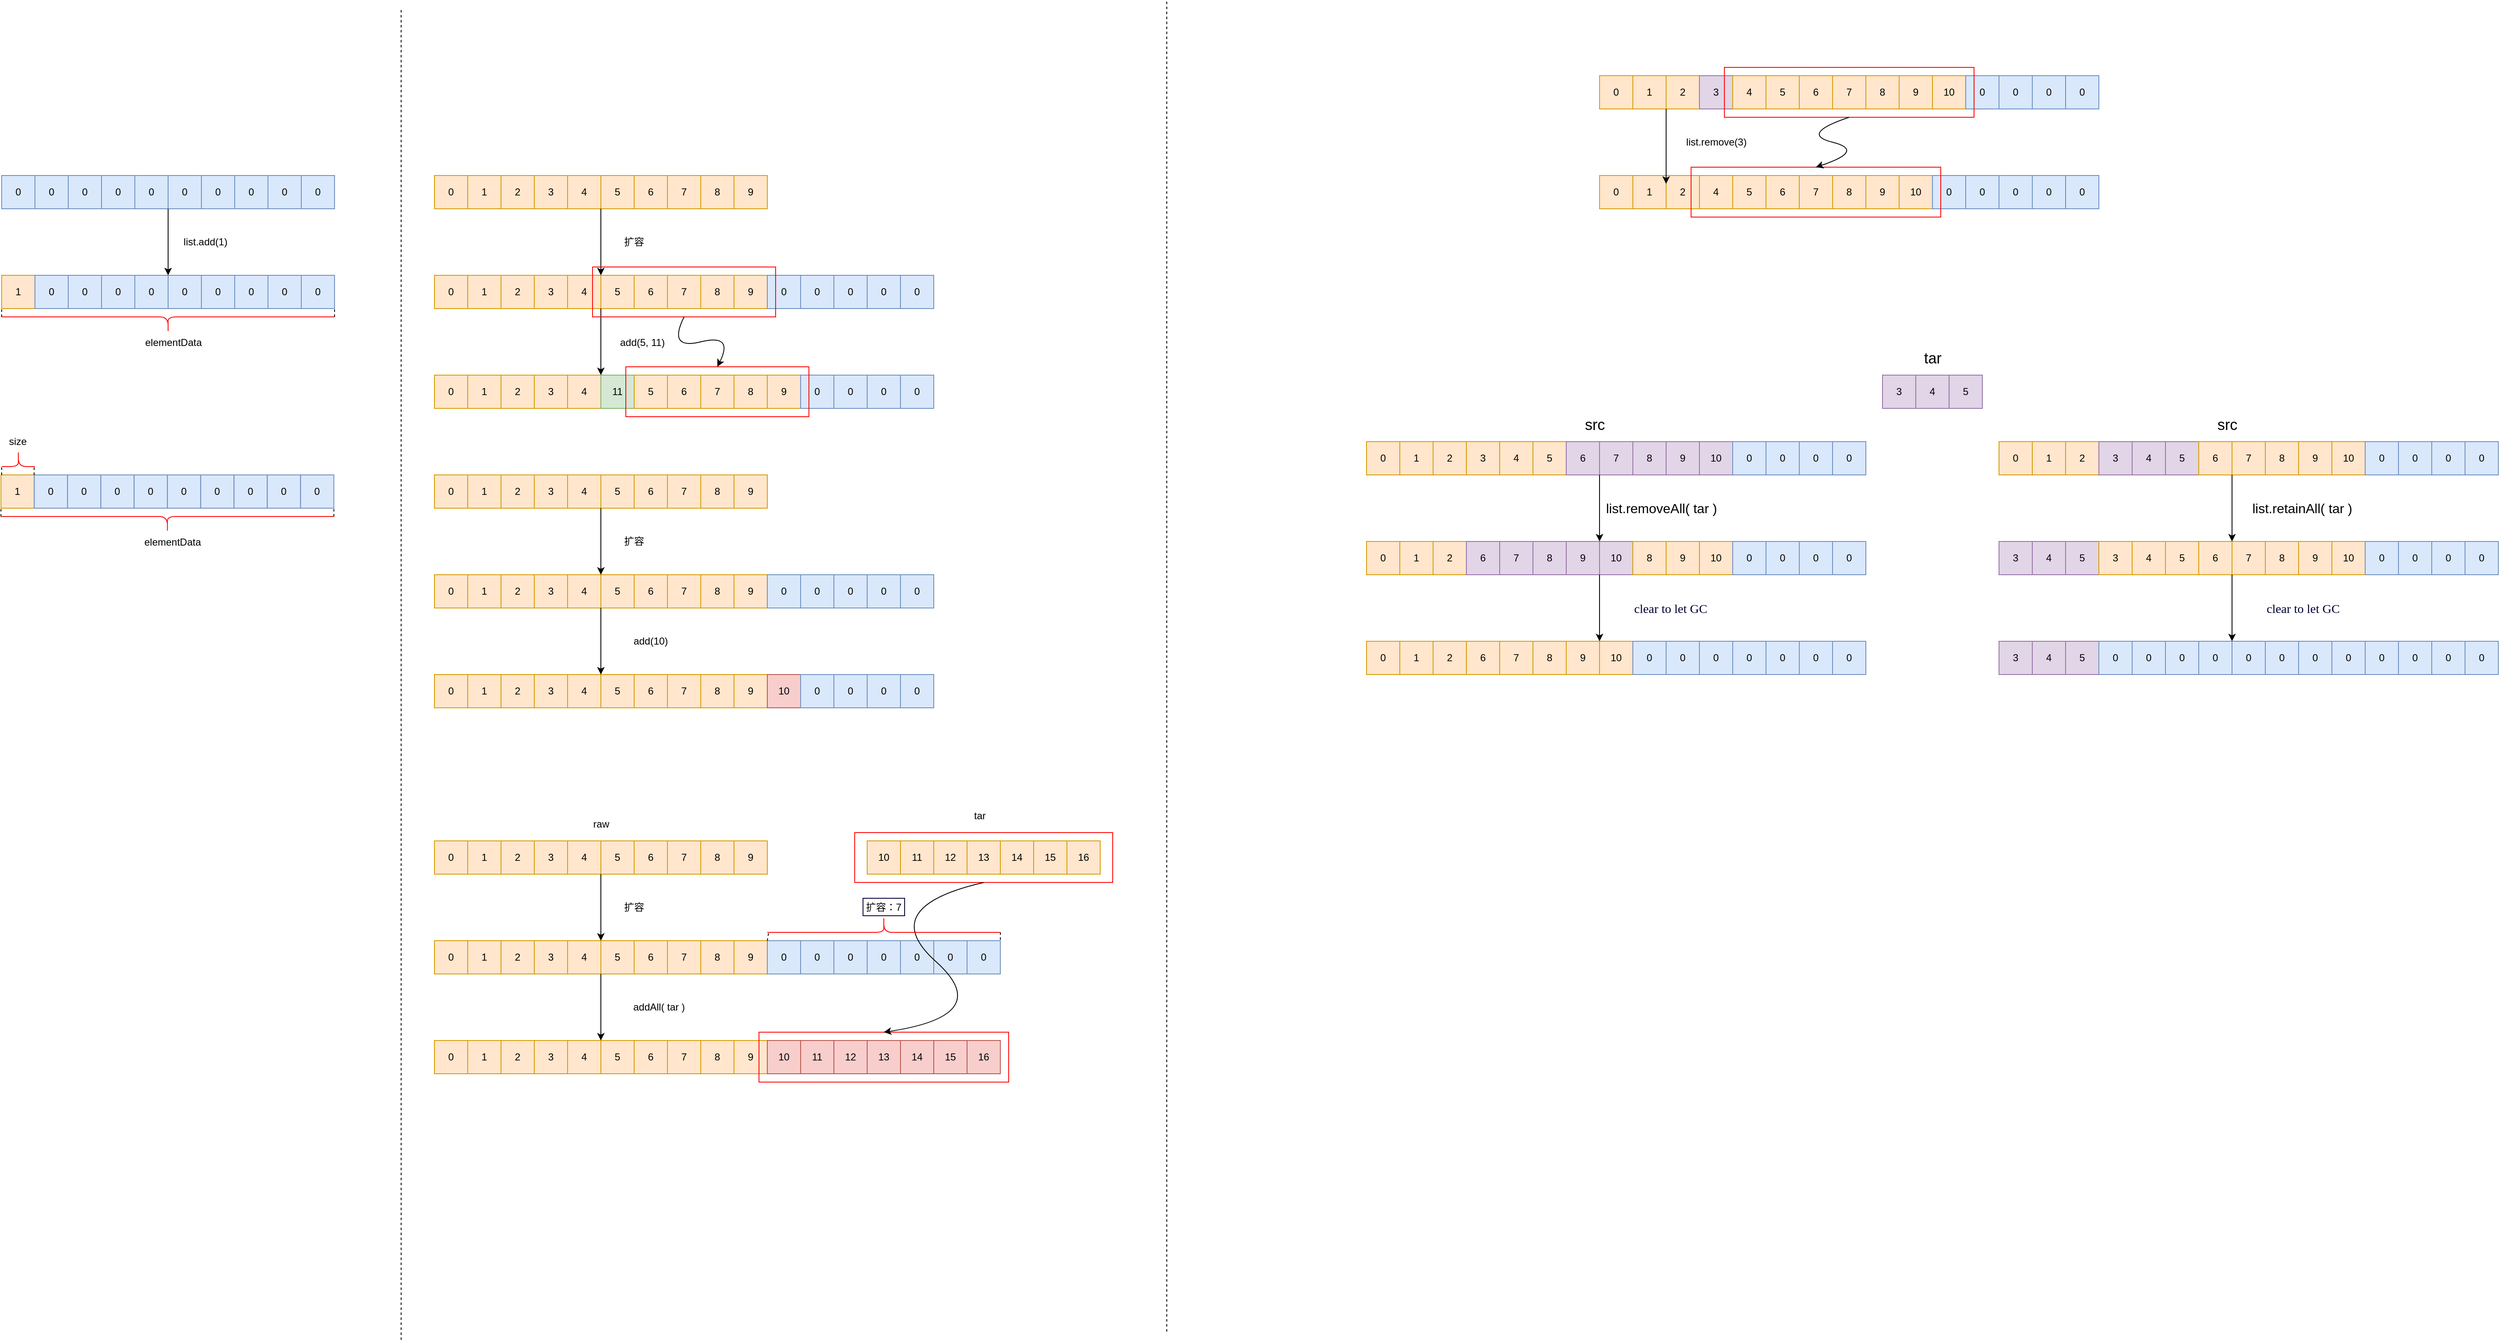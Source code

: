 <mxfile version="12.6.2" type="github">
  <diagram id="STMY978ME-MeC9b9FchS" name="Page-1">
    <mxGraphModel dx="2066" dy="4454" grid="1" gridSize="10" guides="1" tooltips="1" connect="1" arrows="1" fold="1" page="1" pageScale="1" pageWidth="4681" pageHeight="3300" math="0" shadow="0">
      <root>
        <mxCell id="0"/>
        <mxCell id="1" parent="0"/>
        <mxCell id="3THO4AyM1_TK7ZMoMyT6-1" value="0" style="rounded=0;whiteSpace=wrap;html=1;fillColor=#ffe6cc;strokeColor=#d79b00;" vertex="1" parent="1">
          <mxGeometry x="600" y="200" width="40" height="40" as="geometry"/>
        </mxCell>
        <mxCell id="3THO4AyM1_TK7ZMoMyT6-2" value="1" style="rounded=0;whiteSpace=wrap;html=1;fillColor=#ffe6cc;strokeColor=#d79b00;" vertex="1" parent="1">
          <mxGeometry x="640" y="200" width="40" height="40" as="geometry"/>
        </mxCell>
        <mxCell id="3THO4AyM1_TK7ZMoMyT6-3" value="2" style="rounded=0;whiteSpace=wrap;html=1;fillColor=#ffe6cc;strokeColor=#d79b00;" vertex="1" parent="1">
          <mxGeometry x="680" y="200" width="40" height="40" as="geometry"/>
        </mxCell>
        <mxCell id="3THO4AyM1_TK7ZMoMyT6-4" value="3" style="rounded=0;whiteSpace=wrap;html=1;fillColor=#ffe6cc;strokeColor=#d79b00;" vertex="1" parent="1">
          <mxGeometry x="720" y="200" width="40" height="40" as="geometry"/>
        </mxCell>
        <mxCell id="3THO4AyM1_TK7ZMoMyT6-5" value="4" style="rounded=0;whiteSpace=wrap;html=1;fillColor=#ffe6cc;strokeColor=#d79b00;" vertex="1" parent="1">
          <mxGeometry x="760" y="200" width="40" height="40" as="geometry"/>
        </mxCell>
        <mxCell id="3THO4AyM1_TK7ZMoMyT6-6" value="5" style="rounded=0;whiteSpace=wrap;html=1;fillColor=#ffe6cc;strokeColor=#d79b00;" vertex="1" parent="1">
          <mxGeometry x="800" y="200" width="40" height="40" as="geometry"/>
        </mxCell>
        <mxCell id="3THO4AyM1_TK7ZMoMyT6-7" value="6" style="rounded=0;whiteSpace=wrap;html=1;fillColor=#ffe6cc;strokeColor=#d79b00;" vertex="1" parent="1">
          <mxGeometry x="840" y="200" width="40" height="40" as="geometry"/>
        </mxCell>
        <mxCell id="3THO4AyM1_TK7ZMoMyT6-8" value="7" style="rounded=0;whiteSpace=wrap;html=1;fillColor=#ffe6cc;strokeColor=#d79b00;" vertex="1" parent="1">
          <mxGeometry x="880" y="200" width="40" height="40" as="geometry"/>
        </mxCell>
        <mxCell id="3THO4AyM1_TK7ZMoMyT6-9" value="8" style="rounded=0;whiteSpace=wrap;html=1;fillColor=#ffe6cc;strokeColor=#d79b00;" vertex="1" parent="1">
          <mxGeometry x="920" y="200" width="40" height="40" as="geometry"/>
        </mxCell>
        <mxCell id="3THO4AyM1_TK7ZMoMyT6-10" value="9" style="rounded=0;whiteSpace=wrap;html=1;fillColor=#ffe6cc;strokeColor=#d79b00;" vertex="1" parent="1">
          <mxGeometry x="960" y="200" width="40" height="40" as="geometry"/>
        </mxCell>
        <mxCell id="3THO4AyM1_TK7ZMoMyT6-21" value="0" style="rounded=0;whiteSpace=wrap;html=1;fillColor=#ffe6cc;strokeColor=#d79b00;" vertex="1" parent="1">
          <mxGeometry x="600" y="320" width="40" height="40" as="geometry"/>
        </mxCell>
        <mxCell id="3THO4AyM1_TK7ZMoMyT6-22" value="1" style="rounded=0;whiteSpace=wrap;html=1;fillColor=#ffe6cc;strokeColor=#d79b00;" vertex="1" parent="1">
          <mxGeometry x="640" y="320" width="40" height="40" as="geometry"/>
        </mxCell>
        <mxCell id="3THO4AyM1_TK7ZMoMyT6-23" value="2" style="rounded=0;whiteSpace=wrap;html=1;fillColor=#ffe6cc;strokeColor=#d79b00;" vertex="1" parent="1">
          <mxGeometry x="680" y="320" width="40" height="40" as="geometry"/>
        </mxCell>
        <mxCell id="3THO4AyM1_TK7ZMoMyT6-24" value="3" style="rounded=0;whiteSpace=wrap;html=1;fillColor=#ffe6cc;strokeColor=#d79b00;" vertex="1" parent="1">
          <mxGeometry x="720" y="320" width="40" height="40" as="geometry"/>
        </mxCell>
        <mxCell id="3THO4AyM1_TK7ZMoMyT6-25" value="4" style="rounded=0;whiteSpace=wrap;html=1;fillColor=#ffe6cc;strokeColor=#d79b00;" vertex="1" parent="1">
          <mxGeometry x="760" y="320" width="40" height="40" as="geometry"/>
        </mxCell>
        <mxCell id="3THO4AyM1_TK7ZMoMyT6-26" value="5" style="rounded=0;whiteSpace=wrap;html=1;fillColor=#ffe6cc;strokeColor=#d79b00;" vertex="1" parent="1">
          <mxGeometry x="800" y="320" width="40" height="40" as="geometry"/>
        </mxCell>
        <mxCell id="3THO4AyM1_TK7ZMoMyT6-27" value="6" style="rounded=0;whiteSpace=wrap;html=1;fillColor=#ffe6cc;strokeColor=#d79b00;" vertex="1" parent="1">
          <mxGeometry x="840" y="320" width="40" height="40" as="geometry"/>
        </mxCell>
        <mxCell id="3THO4AyM1_TK7ZMoMyT6-28" value="7" style="rounded=0;whiteSpace=wrap;html=1;fillColor=#ffe6cc;strokeColor=#d79b00;" vertex="1" parent="1">
          <mxGeometry x="880" y="320" width="40" height="40" as="geometry"/>
        </mxCell>
        <mxCell id="3THO4AyM1_TK7ZMoMyT6-29" value="8" style="rounded=0;whiteSpace=wrap;html=1;fillColor=#ffe6cc;strokeColor=#d79b00;" vertex="1" parent="1">
          <mxGeometry x="920" y="320" width="40" height="40" as="geometry"/>
        </mxCell>
        <mxCell id="3THO4AyM1_TK7ZMoMyT6-30" value="9" style="rounded=0;whiteSpace=wrap;html=1;fillColor=#ffe6cc;strokeColor=#d79b00;" vertex="1" parent="1">
          <mxGeometry x="960" y="320" width="40" height="40" as="geometry"/>
        </mxCell>
        <mxCell id="3THO4AyM1_TK7ZMoMyT6-31" value="0" style="rounded=0;whiteSpace=wrap;html=1;fillColor=#dae8fc;strokeColor=#6c8ebf;" vertex="1" parent="1">
          <mxGeometry x="1000" y="320" width="40" height="40" as="geometry"/>
        </mxCell>
        <mxCell id="3THO4AyM1_TK7ZMoMyT6-32" value="0" style="rounded=0;whiteSpace=wrap;html=1;fillColor=#dae8fc;strokeColor=#6c8ebf;" vertex="1" parent="1">
          <mxGeometry x="1040" y="320" width="40" height="40" as="geometry"/>
        </mxCell>
        <mxCell id="3THO4AyM1_TK7ZMoMyT6-33" value="0" style="rounded=0;whiteSpace=wrap;html=1;fillColor=#dae8fc;strokeColor=#6c8ebf;" vertex="1" parent="1">
          <mxGeometry x="1080" y="320" width="40" height="40" as="geometry"/>
        </mxCell>
        <mxCell id="3THO4AyM1_TK7ZMoMyT6-34" value="0" style="rounded=0;whiteSpace=wrap;html=1;fillColor=#dae8fc;strokeColor=#6c8ebf;" vertex="1" parent="1">
          <mxGeometry x="1120" y="320" width="40" height="40" as="geometry"/>
        </mxCell>
        <mxCell id="3THO4AyM1_TK7ZMoMyT6-35" value="0" style="rounded=0;whiteSpace=wrap;html=1;fillColor=#dae8fc;strokeColor=#6c8ebf;" vertex="1" parent="1">
          <mxGeometry x="1160" y="320" width="40" height="40" as="geometry"/>
        </mxCell>
        <mxCell id="3THO4AyM1_TK7ZMoMyT6-36" value="" style="endArrow=classic;html=1;entryX=1;entryY=0;entryDx=0;entryDy=0;exitX=0;exitY=1;exitDx=0;exitDy=0;" edge="1" parent="1" source="3THO4AyM1_TK7ZMoMyT6-6" target="3THO4AyM1_TK7ZMoMyT6-25">
          <mxGeometry width="50" height="50" relative="1" as="geometry">
            <mxPoint x="600" y="390" as="sourcePoint"/>
            <mxPoint x="650" y="340" as="targetPoint"/>
          </mxGeometry>
        </mxCell>
        <mxCell id="3THO4AyM1_TK7ZMoMyT6-37" value="0" style="rounded=0;whiteSpace=wrap;html=1;fillColor=#ffe6cc;strokeColor=#d79b00;" vertex="1" parent="1">
          <mxGeometry x="600" y="440" width="40" height="40" as="geometry"/>
        </mxCell>
        <mxCell id="3THO4AyM1_TK7ZMoMyT6-38" value="1" style="rounded=0;whiteSpace=wrap;html=1;fillColor=#ffe6cc;strokeColor=#d79b00;" vertex="1" parent="1">
          <mxGeometry x="640" y="440" width="40" height="40" as="geometry"/>
        </mxCell>
        <mxCell id="3THO4AyM1_TK7ZMoMyT6-39" value="2" style="rounded=0;whiteSpace=wrap;html=1;fillColor=#ffe6cc;strokeColor=#d79b00;" vertex="1" parent="1">
          <mxGeometry x="680" y="440" width="40" height="40" as="geometry"/>
        </mxCell>
        <mxCell id="3THO4AyM1_TK7ZMoMyT6-40" value="3" style="rounded=0;whiteSpace=wrap;html=1;fillColor=#ffe6cc;strokeColor=#d79b00;" vertex="1" parent="1">
          <mxGeometry x="720" y="440" width="40" height="40" as="geometry"/>
        </mxCell>
        <mxCell id="3THO4AyM1_TK7ZMoMyT6-41" value="4" style="rounded=0;whiteSpace=wrap;html=1;fillColor=#ffe6cc;strokeColor=#d79b00;" vertex="1" parent="1">
          <mxGeometry x="760" y="440" width="40" height="40" as="geometry"/>
        </mxCell>
        <mxCell id="3THO4AyM1_TK7ZMoMyT6-42" value="11" style="rounded=0;whiteSpace=wrap;html=1;fillColor=#d5e8d4;strokeColor=#82b366;" vertex="1" parent="1">
          <mxGeometry x="800" y="440" width="40" height="40" as="geometry"/>
        </mxCell>
        <mxCell id="3THO4AyM1_TK7ZMoMyT6-43" value="5" style="rounded=0;whiteSpace=wrap;html=1;fillColor=#ffe6cc;strokeColor=#d79b00;" vertex="1" parent="1">
          <mxGeometry x="840" y="440" width="40" height="40" as="geometry"/>
        </mxCell>
        <mxCell id="3THO4AyM1_TK7ZMoMyT6-44" value="6" style="rounded=0;whiteSpace=wrap;html=1;fillColor=#ffe6cc;strokeColor=#d79b00;" vertex="1" parent="1">
          <mxGeometry x="880" y="440" width="40" height="40" as="geometry"/>
        </mxCell>
        <mxCell id="3THO4AyM1_TK7ZMoMyT6-45" value="7" style="rounded=0;whiteSpace=wrap;html=1;fillColor=#ffe6cc;strokeColor=#d79b00;" vertex="1" parent="1">
          <mxGeometry x="920" y="440" width="40" height="40" as="geometry"/>
        </mxCell>
        <mxCell id="3THO4AyM1_TK7ZMoMyT6-46" value="8" style="rounded=0;whiteSpace=wrap;html=1;fillColor=#ffe6cc;strokeColor=#d79b00;" vertex="1" parent="1">
          <mxGeometry x="960" y="440" width="40" height="40" as="geometry"/>
        </mxCell>
        <mxCell id="3THO4AyM1_TK7ZMoMyT6-47" value="9" style="rounded=0;whiteSpace=wrap;html=1;fillColor=#ffe6cc;strokeColor=#d79b00;" vertex="1" parent="1">
          <mxGeometry x="1000" y="440" width="40" height="40" as="geometry"/>
        </mxCell>
        <mxCell id="3THO4AyM1_TK7ZMoMyT6-48" value="0" style="rounded=0;whiteSpace=wrap;html=1;fillColor=#dae8fc;strokeColor=#6c8ebf;" vertex="1" parent="1">
          <mxGeometry x="1040" y="440" width="40" height="40" as="geometry"/>
        </mxCell>
        <mxCell id="3THO4AyM1_TK7ZMoMyT6-49" value="0" style="rounded=0;whiteSpace=wrap;html=1;fillColor=#dae8fc;strokeColor=#6c8ebf;" vertex="1" parent="1">
          <mxGeometry x="1080" y="440" width="40" height="40" as="geometry"/>
        </mxCell>
        <mxCell id="3THO4AyM1_TK7ZMoMyT6-50" value="0" style="rounded=0;whiteSpace=wrap;html=1;fillColor=#dae8fc;strokeColor=#6c8ebf;" vertex="1" parent="1">
          <mxGeometry x="1120" y="440" width="40" height="40" as="geometry"/>
        </mxCell>
        <mxCell id="3THO4AyM1_TK7ZMoMyT6-51" value="0" style="rounded=0;whiteSpace=wrap;html=1;fillColor=#dae8fc;strokeColor=#6c8ebf;" vertex="1" parent="1">
          <mxGeometry x="1160" y="440" width="40" height="40" as="geometry"/>
        </mxCell>
        <mxCell id="3THO4AyM1_TK7ZMoMyT6-52" value="" style="endArrow=classic;html=1;entryX=1;entryY=0;entryDx=0;entryDy=0;exitX=0;exitY=1;exitDx=0;exitDy=0;" edge="1" parent="1" source="3THO4AyM1_TK7ZMoMyT6-26">
          <mxGeometry width="50" height="50" relative="1" as="geometry">
            <mxPoint x="710" y="390" as="sourcePoint"/>
            <mxPoint x="800" y="440" as="targetPoint"/>
          </mxGeometry>
        </mxCell>
        <mxCell id="3THO4AyM1_TK7ZMoMyT6-54" value="add(5, 11)" style="text;html=1;strokeColor=none;fillColor=none;align=center;verticalAlign=middle;whiteSpace=wrap;rounded=0;" vertex="1" parent="1">
          <mxGeometry x="820" y="391" width="60" height="20" as="geometry"/>
        </mxCell>
        <mxCell id="3THO4AyM1_TK7ZMoMyT6-55" value="0" style="rounded=0;whiteSpace=wrap;html=1;fillColor=#ffe6cc;strokeColor=#d79b00;" vertex="1" parent="1">
          <mxGeometry x="600" y="800" width="40" height="40" as="geometry"/>
        </mxCell>
        <mxCell id="3THO4AyM1_TK7ZMoMyT6-56" value="1" style="rounded=0;whiteSpace=wrap;html=1;fillColor=#ffe6cc;strokeColor=#d79b00;" vertex="1" parent="1">
          <mxGeometry x="640" y="800" width="40" height="40" as="geometry"/>
        </mxCell>
        <mxCell id="3THO4AyM1_TK7ZMoMyT6-57" value="2" style="rounded=0;whiteSpace=wrap;html=1;fillColor=#ffe6cc;strokeColor=#d79b00;" vertex="1" parent="1">
          <mxGeometry x="680" y="800" width="40" height="40" as="geometry"/>
        </mxCell>
        <mxCell id="3THO4AyM1_TK7ZMoMyT6-58" value="3" style="rounded=0;whiteSpace=wrap;html=1;fillColor=#ffe6cc;strokeColor=#d79b00;" vertex="1" parent="1">
          <mxGeometry x="720" y="800" width="40" height="40" as="geometry"/>
        </mxCell>
        <mxCell id="3THO4AyM1_TK7ZMoMyT6-59" value="4" style="rounded=0;whiteSpace=wrap;html=1;fillColor=#ffe6cc;strokeColor=#d79b00;" vertex="1" parent="1">
          <mxGeometry x="760" y="800" width="40" height="40" as="geometry"/>
        </mxCell>
        <mxCell id="3THO4AyM1_TK7ZMoMyT6-60" value="5" style="rounded=0;whiteSpace=wrap;html=1;fillColor=#ffe6cc;strokeColor=#d79b00;" vertex="1" parent="1">
          <mxGeometry x="800" y="800" width="40" height="40" as="geometry"/>
        </mxCell>
        <mxCell id="3THO4AyM1_TK7ZMoMyT6-61" value="6" style="rounded=0;whiteSpace=wrap;html=1;fillColor=#ffe6cc;strokeColor=#d79b00;" vertex="1" parent="1">
          <mxGeometry x="840" y="800" width="40" height="40" as="geometry"/>
        </mxCell>
        <mxCell id="3THO4AyM1_TK7ZMoMyT6-62" value="7" style="rounded=0;whiteSpace=wrap;html=1;fillColor=#ffe6cc;strokeColor=#d79b00;" vertex="1" parent="1">
          <mxGeometry x="880" y="800" width="40" height="40" as="geometry"/>
        </mxCell>
        <mxCell id="3THO4AyM1_TK7ZMoMyT6-63" value="8" style="rounded=0;whiteSpace=wrap;html=1;fillColor=#ffe6cc;strokeColor=#d79b00;" vertex="1" parent="1">
          <mxGeometry x="920" y="800" width="40" height="40" as="geometry"/>
        </mxCell>
        <mxCell id="3THO4AyM1_TK7ZMoMyT6-64" value="9" style="rounded=0;whiteSpace=wrap;html=1;fillColor=#ffe6cc;strokeColor=#d79b00;" vertex="1" parent="1">
          <mxGeometry x="960" y="800" width="40" height="40" as="geometry"/>
        </mxCell>
        <mxCell id="3THO4AyM1_TK7ZMoMyT6-65" value="10" style="rounded=0;whiteSpace=wrap;html=1;fillColor=#f8cecc;strokeColor=#b85450;" vertex="1" parent="1">
          <mxGeometry x="1000" y="800" width="40" height="40" as="geometry"/>
        </mxCell>
        <mxCell id="3THO4AyM1_TK7ZMoMyT6-66" value="0" style="rounded=0;whiteSpace=wrap;html=1;fillColor=#dae8fc;strokeColor=#6c8ebf;" vertex="1" parent="1">
          <mxGeometry x="1040" y="800" width="40" height="40" as="geometry"/>
        </mxCell>
        <mxCell id="3THO4AyM1_TK7ZMoMyT6-67" value="0" style="rounded=0;whiteSpace=wrap;html=1;fillColor=#dae8fc;strokeColor=#6c8ebf;" vertex="1" parent="1">
          <mxGeometry x="1080" y="800" width="40" height="40" as="geometry"/>
        </mxCell>
        <mxCell id="3THO4AyM1_TK7ZMoMyT6-68" value="0" style="rounded=0;whiteSpace=wrap;html=1;fillColor=#dae8fc;strokeColor=#6c8ebf;" vertex="1" parent="1">
          <mxGeometry x="1120" y="800" width="40" height="40" as="geometry"/>
        </mxCell>
        <mxCell id="3THO4AyM1_TK7ZMoMyT6-69" value="0" style="rounded=0;whiteSpace=wrap;html=1;fillColor=#dae8fc;strokeColor=#6c8ebf;" vertex="1" parent="1">
          <mxGeometry x="1160" y="800" width="40" height="40" as="geometry"/>
        </mxCell>
        <mxCell id="3THO4AyM1_TK7ZMoMyT6-71" value="扩容" style="text;html=1;strokeColor=none;fillColor=none;align=center;verticalAlign=middle;whiteSpace=wrap;rounded=0;" vertex="1" parent="1">
          <mxGeometry x="810" y="270" width="60" height="20" as="geometry"/>
        </mxCell>
        <mxCell id="3THO4AyM1_TK7ZMoMyT6-84" value="" style="rounded=0;whiteSpace=wrap;html=1;fillColor=none;strokeColor=#FF0000;" vertex="1" parent="1">
          <mxGeometry x="790" y="310" width="220" height="60" as="geometry"/>
        </mxCell>
        <mxCell id="3THO4AyM1_TK7ZMoMyT6-85" value="" style="rounded=0;whiteSpace=wrap;html=1;fillColor=none;strokeColor=#FF0000;" vertex="1" parent="1">
          <mxGeometry x="830" y="430" width="220" height="60" as="geometry"/>
        </mxCell>
        <mxCell id="3THO4AyM1_TK7ZMoMyT6-86" value="" style="curved=1;endArrow=classic;html=1;entryX=0.5;entryY=0;entryDx=0;entryDy=0;exitX=0.5;exitY=1;exitDx=0;exitDy=0;" edge="1" parent="1" source="3THO4AyM1_TK7ZMoMyT6-84" target="3THO4AyM1_TK7ZMoMyT6-85">
          <mxGeometry width="50" height="50" relative="1" as="geometry">
            <mxPoint x="920" y="370" as="sourcePoint"/>
            <mxPoint x="100" y="770" as="targetPoint"/>
            <Array as="points">
              <mxPoint x="880" y="410"/>
              <mxPoint x="960" y="390"/>
            </Array>
          </mxGeometry>
        </mxCell>
        <mxCell id="3THO4AyM1_TK7ZMoMyT6-87" value="1" style="rounded=0;whiteSpace=wrap;html=1;fillColor=#ffe6cc;strokeColor=#d79b00;" vertex="1" parent="1">
          <mxGeometry x="80" y="320" width="40" height="40" as="geometry"/>
        </mxCell>
        <mxCell id="3THO4AyM1_TK7ZMoMyT6-88" value="0" style="rounded=0;whiteSpace=wrap;html=1;fillColor=#dae8fc;strokeColor=#6c8ebf;" vertex="1" parent="1">
          <mxGeometry x="120" y="320" width="40" height="40" as="geometry"/>
        </mxCell>
        <mxCell id="3THO4AyM1_TK7ZMoMyT6-89" value="0" style="rounded=0;whiteSpace=wrap;html=1;fillColor=#dae8fc;strokeColor=#6c8ebf;" vertex="1" parent="1">
          <mxGeometry x="160" y="320" width="40" height="40" as="geometry"/>
        </mxCell>
        <mxCell id="3THO4AyM1_TK7ZMoMyT6-90" value="0" style="rounded=0;whiteSpace=wrap;html=1;fillColor=#dae8fc;strokeColor=#6c8ebf;" vertex="1" parent="1">
          <mxGeometry x="200" y="320" width="40" height="40" as="geometry"/>
        </mxCell>
        <mxCell id="3THO4AyM1_TK7ZMoMyT6-91" value="0" style="rounded=0;whiteSpace=wrap;html=1;fillColor=#dae8fc;strokeColor=#6c8ebf;" vertex="1" parent="1">
          <mxGeometry x="240" y="320" width="40" height="40" as="geometry"/>
        </mxCell>
        <mxCell id="3THO4AyM1_TK7ZMoMyT6-92" value="0" style="rounded=0;whiteSpace=wrap;html=1;fillColor=#dae8fc;strokeColor=#6c8ebf;" vertex="1" parent="1">
          <mxGeometry x="280" y="320" width="40" height="40" as="geometry"/>
        </mxCell>
        <mxCell id="3THO4AyM1_TK7ZMoMyT6-93" value="0" style="rounded=0;whiteSpace=wrap;html=1;fillColor=#dae8fc;strokeColor=#6c8ebf;" vertex="1" parent="1">
          <mxGeometry x="320" y="320" width="40" height="40" as="geometry"/>
        </mxCell>
        <mxCell id="3THO4AyM1_TK7ZMoMyT6-94" value="0" style="rounded=0;whiteSpace=wrap;html=1;fillColor=#dae8fc;strokeColor=#6c8ebf;" vertex="1" parent="1">
          <mxGeometry x="360" y="320" width="40" height="40" as="geometry"/>
        </mxCell>
        <mxCell id="3THO4AyM1_TK7ZMoMyT6-95" value="0" style="rounded=0;whiteSpace=wrap;html=1;fillColor=#dae8fc;strokeColor=#6c8ebf;" vertex="1" parent="1">
          <mxGeometry x="400" y="320" width="40" height="40" as="geometry"/>
        </mxCell>
        <mxCell id="3THO4AyM1_TK7ZMoMyT6-96" value="0" style="rounded=0;whiteSpace=wrap;html=1;fillColor=#dae8fc;strokeColor=#6c8ebf;" vertex="1" parent="1">
          <mxGeometry x="440" y="320" width="40" height="40" as="geometry"/>
        </mxCell>
        <mxCell id="3THO4AyM1_TK7ZMoMyT6-97" value="0" style="rounded=0;whiteSpace=wrap;html=1;fillColor=#dae8fc;strokeColor=#6c8ebf;" vertex="1" parent="1">
          <mxGeometry x="80" y="200" width="40" height="40" as="geometry"/>
        </mxCell>
        <mxCell id="3THO4AyM1_TK7ZMoMyT6-98" value="0" style="rounded=0;whiteSpace=wrap;html=1;fillColor=#dae8fc;strokeColor=#6c8ebf;" vertex="1" parent="1">
          <mxGeometry x="120" y="200" width="40" height="40" as="geometry"/>
        </mxCell>
        <mxCell id="3THO4AyM1_TK7ZMoMyT6-99" value="0" style="rounded=0;whiteSpace=wrap;html=1;fillColor=#dae8fc;strokeColor=#6c8ebf;" vertex="1" parent="1">
          <mxGeometry x="160" y="200" width="40" height="40" as="geometry"/>
        </mxCell>
        <mxCell id="3THO4AyM1_TK7ZMoMyT6-100" value="0" style="rounded=0;whiteSpace=wrap;html=1;fillColor=#dae8fc;strokeColor=#6c8ebf;" vertex="1" parent="1">
          <mxGeometry x="200" y="200" width="40" height="40" as="geometry"/>
        </mxCell>
        <mxCell id="3THO4AyM1_TK7ZMoMyT6-101" value="0" style="rounded=0;whiteSpace=wrap;html=1;fillColor=#dae8fc;strokeColor=#6c8ebf;" vertex="1" parent="1">
          <mxGeometry x="240" y="200" width="40" height="40" as="geometry"/>
        </mxCell>
        <mxCell id="3THO4AyM1_TK7ZMoMyT6-102" value="0" style="rounded=0;whiteSpace=wrap;html=1;fillColor=#dae8fc;strokeColor=#6c8ebf;" vertex="1" parent="1">
          <mxGeometry x="280" y="200" width="40" height="40" as="geometry"/>
        </mxCell>
        <mxCell id="3THO4AyM1_TK7ZMoMyT6-103" value="0" style="rounded=0;whiteSpace=wrap;html=1;fillColor=#dae8fc;strokeColor=#6c8ebf;" vertex="1" parent="1">
          <mxGeometry x="320" y="200" width="40" height="40" as="geometry"/>
        </mxCell>
        <mxCell id="3THO4AyM1_TK7ZMoMyT6-104" value="0" style="rounded=0;whiteSpace=wrap;html=1;fillColor=#dae8fc;strokeColor=#6c8ebf;" vertex="1" parent="1">
          <mxGeometry x="360" y="200" width="40" height="40" as="geometry"/>
        </mxCell>
        <mxCell id="3THO4AyM1_TK7ZMoMyT6-105" value="0" style="rounded=0;whiteSpace=wrap;html=1;fillColor=#dae8fc;strokeColor=#6c8ebf;" vertex="1" parent="1">
          <mxGeometry x="400" y="200" width="40" height="40" as="geometry"/>
        </mxCell>
        <mxCell id="3THO4AyM1_TK7ZMoMyT6-106" value="0" style="rounded=0;whiteSpace=wrap;html=1;fillColor=#dae8fc;strokeColor=#6c8ebf;" vertex="1" parent="1">
          <mxGeometry x="440" y="200" width="40" height="40" as="geometry"/>
        </mxCell>
        <mxCell id="3THO4AyM1_TK7ZMoMyT6-107" value="" style="endArrow=classic;html=1;entryX=1;entryY=0;entryDx=0;entryDy=0;exitX=0;exitY=1;exitDx=0;exitDy=0;" edge="1" parent="1" source="3THO4AyM1_TK7ZMoMyT6-102">
          <mxGeometry width="50" height="50" relative="1" as="geometry">
            <mxPoint x="280" y="280" as="sourcePoint"/>
            <mxPoint x="280" y="320" as="targetPoint"/>
          </mxGeometry>
        </mxCell>
        <mxCell id="3THO4AyM1_TK7ZMoMyT6-108" value="list.add(1)" style="text;html=1;strokeColor=none;fillColor=none;align=center;verticalAlign=middle;whiteSpace=wrap;rounded=0;" vertex="1" parent="1">
          <mxGeometry x="290" y="270" width="70" height="20" as="geometry"/>
        </mxCell>
        <mxCell id="3THO4AyM1_TK7ZMoMyT6-119" value="" style="shape=curlyBracket;whiteSpace=wrap;html=1;rounded=1;strokeColor=#FF0000;fillColor=none;size=1;rotation=-90;" vertex="1" parent="1">
          <mxGeometry x="270" y="180" width="20" height="400" as="geometry"/>
        </mxCell>
        <mxCell id="3THO4AyM1_TK7ZMoMyT6-120" value="" style="endArrow=none;dashed=1;html=1;entryX=0;entryY=1;entryDx=0;entryDy=0;" edge="1" parent="1" target="3THO4AyM1_TK7ZMoMyT6-87">
          <mxGeometry width="50" height="50" relative="1" as="geometry">
            <mxPoint x="80" y="370" as="sourcePoint"/>
            <mxPoint x="100" y="770" as="targetPoint"/>
          </mxGeometry>
        </mxCell>
        <mxCell id="3THO4AyM1_TK7ZMoMyT6-121" value="" style="endArrow=none;dashed=1;html=1;entryX=0;entryY=1;entryDx=0;entryDy=0;" edge="1" parent="1">
          <mxGeometry width="50" height="50" relative="1" as="geometry">
            <mxPoint x="480" y="370" as="sourcePoint"/>
            <mxPoint x="480.0" y="360" as="targetPoint"/>
          </mxGeometry>
        </mxCell>
        <mxCell id="3THO4AyM1_TK7ZMoMyT6-122" value="elementData" style="text;html=1;align=center;verticalAlign=middle;resizable=0;points=[];autosize=1;" vertex="1" parent="1">
          <mxGeometry x="246" y="391" width="80" height="20" as="geometry"/>
        </mxCell>
        <mxCell id="3THO4AyM1_TK7ZMoMyT6-123" value="1" style="rounded=0;whiteSpace=wrap;html=1;fillColor=#ffe6cc;strokeColor=#d79b00;" vertex="1" parent="1">
          <mxGeometry x="79.17" y="560" width="40" height="40" as="geometry"/>
        </mxCell>
        <mxCell id="3THO4AyM1_TK7ZMoMyT6-124" value="0" style="rounded=0;whiteSpace=wrap;html=1;fillColor=#dae8fc;strokeColor=#6c8ebf;" vertex="1" parent="1">
          <mxGeometry x="119.17" y="560" width="40" height="40" as="geometry"/>
        </mxCell>
        <mxCell id="3THO4AyM1_TK7ZMoMyT6-125" value="0" style="rounded=0;whiteSpace=wrap;html=1;fillColor=#dae8fc;strokeColor=#6c8ebf;" vertex="1" parent="1">
          <mxGeometry x="159.17" y="560" width="40" height="40" as="geometry"/>
        </mxCell>
        <mxCell id="3THO4AyM1_TK7ZMoMyT6-126" value="0" style="rounded=0;whiteSpace=wrap;html=1;fillColor=#dae8fc;strokeColor=#6c8ebf;" vertex="1" parent="1">
          <mxGeometry x="199.17" y="560" width="40" height="40" as="geometry"/>
        </mxCell>
        <mxCell id="3THO4AyM1_TK7ZMoMyT6-127" value="0" style="rounded=0;whiteSpace=wrap;html=1;fillColor=#dae8fc;strokeColor=#6c8ebf;" vertex="1" parent="1">
          <mxGeometry x="239.17" y="560" width="40" height="40" as="geometry"/>
        </mxCell>
        <mxCell id="3THO4AyM1_TK7ZMoMyT6-128" value="0" style="rounded=0;whiteSpace=wrap;html=1;fillColor=#dae8fc;strokeColor=#6c8ebf;" vertex="1" parent="1">
          <mxGeometry x="279.17" y="560" width="40" height="40" as="geometry"/>
        </mxCell>
        <mxCell id="3THO4AyM1_TK7ZMoMyT6-129" value="0" style="rounded=0;whiteSpace=wrap;html=1;fillColor=#dae8fc;strokeColor=#6c8ebf;" vertex="1" parent="1">
          <mxGeometry x="319.17" y="560" width="40" height="40" as="geometry"/>
        </mxCell>
        <mxCell id="3THO4AyM1_TK7ZMoMyT6-130" value="0" style="rounded=0;whiteSpace=wrap;html=1;fillColor=#dae8fc;strokeColor=#6c8ebf;" vertex="1" parent="1">
          <mxGeometry x="359.17" y="560" width="40" height="40" as="geometry"/>
        </mxCell>
        <mxCell id="3THO4AyM1_TK7ZMoMyT6-131" value="0" style="rounded=0;whiteSpace=wrap;html=1;fillColor=#dae8fc;strokeColor=#6c8ebf;" vertex="1" parent="1">
          <mxGeometry x="399.17" y="560" width="40" height="40" as="geometry"/>
        </mxCell>
        <mxCell id="3THO4AyM1_TK7ZMoMyT6-132" value="0" style="rounded=0;whiteSpace=wrap;html=1;fillColor=#dae8fc;strokeColor=#6c8ebf;" vertex="1" parent="1">
          <mxGeometry x="439.17" y="560" width="40" height="40" as="geometry"/>
        </mxCell>
        <mxCell id="3THO4AyM1_TK7ZMoMyT6-133" value="" style="shape=curlyBracket;whiteSpace=wrap;html=1;rounded=1;strokeColor=#FF0000;fillColor=none;size=1;rotation=-90;" vertex="1" parent="1">
          <mxGeometry x="269.17" y="420" width="20" height="400" as="geometry"/>
        </mxCell>
        <mxCell id="3THO4AyM1_TK7ZMoMyT6-134" value="" style="endArrow=none;dashed=1;html=1;entryX=0;entryY=1;entryDx=0;entryDy=0;" edge="1" parent="1" target="3THO4AyM1_TK7ZMoMyT6-123">
          <mxGeometry width="50" height="50" relative="1" as="geometry">
            <mxPoint x="79.17" y="610" as="sourcePoint"/>
            <mxPoint x="99.17" y="1010" as="targetPoint"/>
          </mxGeometry>
        </mxCell>
        <mxCell id="3THO4AyM1_TK7ZMoMyT6-135" value="" style="endArrow=none;dashed=1;html=1;entryX=0;entryY=1;entryDx=0;entryDy=0;" edge="1" parent="1">
          <mxGeometry width="50" height="50" relative="1" as="geometry">
            <mxPoint x="479.17" y="610" as="sourcePoint"/>
            <mxPoint x="479.17" y="600" as="targetPoint"/>
          </mxGeometry>
        </mxCell>
        <mxCell id="3THO4AyM1_TK7ZMoMyT6-136" value="elementData" style="text;html=1;align=center;verticalAlign=middle;resizable=0;points=[];autosize=1;" vertex="1" parent="1">
          <mxGeometry x="245.17" y="631" width="80" height="20" as="geometry"/>
        </mxCell>
        <mxCell id="3THO4AyM1_TK7ZMoMyT6-137" value="" style="shape=curlyBracket;whiteSpace=wrap;html=1;rounded=1;strokeColor=#FF0000;fillColor=none;size=1;rotation=90;" vertex="1" parent="1">
          <mxGeometry x="90" y="520" width="20" height="40" as="geometry"/>
        </mxCell>
        <mxCell id="3THO4AyM1_TK7ZMoMyT6-138" value="" style="endArrow=none;dashed=1;html=1;" edge="1" parent="1">
          <mxGeometry width="50" height="50" relative="1" as="geometry">
            <mxPoint x="80" y="560" as="sourcePoint"/>
            <mxPoint x="80" y="550" as="targetPoint"/>
            <Array as="points">
              <mxPoint x="80" y="550"/>
            </Array>
          </mxGeometry>
        </mxCell>
        <mxCell id="3THO4AyM1_TK7ZMoMyT6-139" value="" style="endArrow=none;dashed=1;html=1;" edge="1" parent="1">
          <mxGeometry width="50" height="50" relative="1" as="geometry">
            <mxPoint x="119.0" y="560" as="sourcePoint"/>
            <mxPoint x="119.0" y="550" as="targetPoint"/>
            <Array as="points">
              <mxPoint x="119" y="550"/>
            </Array>
          </mxGeometry>
        </mxCell>
        <mxCell id="3THO4AyM1_TK7ZMoMyT6-140" value="size" style="text;html=1;align=center;verticalAlign=middle;resizable=0;points=[];autosize=1;" vertex="1" parent="1">
          <mxGeometry x="79.17" y="510" width="40" height="20" as="geometry"/>
        </mxCell>
        <mxCell id="3THO4AyM1_TK7ZMoMyT6-141" value="0" style="rounded=0;whiteSpace=wrap;html=1;fillColor=#ffe6cc;strokeColor=#d79b00;" vertex="1" parent="1">
          <mxGeometry x="600" y="560" width="40" height="40" as="geometry"/>
        </mxCell>
        <mxCell id="3THO4AyM1_TK7ZMoMyT6-142" value="1" style="rounded=0;whiteSpace=wrap;html=1;fillColor=#ffe6cc;strokeColor=#d79b00;" vertex="1" parent="1">
          <mxGeometry x="640" y="560" width="40" height="40" as="geometry"/>
        </mxCell>
        <mxCell id="3THO4AyM1_TK7ZMoMyT6-143" value="2" style="rounded=0;whiteSpace=wrap;html=1;fillColor=#ffe6cc;strokeColor=#d79b00;" vertex="1" parent="1">
          <mxGeometry x="680" y="560" width="40" height="40" as="geometry"/>
        </mxCell>
        <mxCell id="3THO4AyM1_TK7ZMoMyT6-144" value="3" style="rounded=0;whiteSpace=wrap;html=1;fillColor=#ffe6cc;strokeColor=#d79b00;" vertex="1" parent="1">
          <mxGeometry x="720" y="560" width="40" height="40" as="geometry"/>
        </mxCell>
        <mxCell id="3THO4AyM1_TK7ZMoMyT6-145" value="4" style="rounded=0;whiteSpace=wrap;html=1;fillColor=#ffe6cc;strokeColor=#d79b00;" vertex="1" parent="1">
          <mxGeometry x="760" y="560" width="40" height="40" as="geometry"/>
        </mxCell>
        <mxCell id="3THO4AyM1_TK7ZMoMyT6-146" value="5" style="rounded=0;whiteSpace=wrap;html=1;fillColor=#ffe6cc;strokeColor=#d79b00;" vertex="1" parent="1">
          <mxGeometry x="800" y="560" width="40" height="40" as="geometry"/>
        </mxCell>
        <mxCell id="3THO4AyM1_TK7ZMoMyT6-147" value="6" style="rounded=0;whiteSpace=wrap;html=1;fillColor=#ffe6cc;strokeColor=#d79b00;" vertex="1" parent="1">
          <mxGeometry x="840" y="560" width="40" height="40" as="geometry"/>
        </mxCell>
        <mxCell id="3THO4AyM1_TK7ZMoMyT6-148" value="7" style="rounded=0;whiteSpace=wrap;html=1;fillColor=#ffe6cc;strokeColor=#d79b00;" vertex="1" parent="1">
          <mxGeometry x="880" y="560" width="40" height="40" as="geometry"/>
        </mxCell>
        <mxCell id="3THO4AyM1_TK7ZMoMyT6-149" value="8" style="rounded=0;whiteSpace=wrap;html=1;fillColor=#ffe6cc;strokeColor=#d79b00;" vertex="1" parent="1">
          <mxGeometry x="920" y="560" width="40" height="40" as="geometry"/>
        </mxCell>
        <mxCell id="3THO4AyM1_TK7ZMoMyT6-150" value="9" style="rounded=0;whiteSpace=wrap;html=1;fillColor=#ffe6cc;strokeColor=#d79b00;" vertex="1" parent="1">
          <mxGeometry x="960" y="560" width="40" height="40" as="geometry"/>
        </mxCell>
        <mxCell id="3THO4AyM1_TK7ZMoMyT6-151" value="0" style="rounded=0;whiteSpace=wrap;html=1;fillColor=#ffe6cc;strokeColor=#d79b00;" vertex="1" parent="1">
          <mxGeometry x="600" y="680" width="40" height="40" as="geometry"/>
        </mxCell>
        <mxCell id="3THO4AyM1_TK7ZMoMyT6-152" value="1" style="rounded=0;whiteSpace=wrap;html=1;fillColor=#ffe6cc;strokeColor=#d79b00;" vertex="1" parent="1">
          <mxGeometry x="640" y="680" width="40" height="40" as="geometry"/>
        </mxCell>
        <mxCell id="3THO4AyM1_TK7ZMoMyT6-153" value="2" style="rounded=0;whiteSpace=wrap;html=1;fillColor=#ffe6cc;strokeColor=#d79b00;" vertex="1" parent="1">
          <mxGeometry x="680" y="680" width="40" height="40" as="geometry"/>
        </mxCell>
        <mxCell id="3THO4AyM1_TK7ZMoMyT6-154" value="3" style="rounded=0;whiteSpace=wrap;html=1;fillColor=#ffe6cc;strokeColor=#d79b00;" vertex="1" parent="1">
          <mxGeometry x="720" y="680" width="40" height="40" as="geometry"/>
        </mxCell>
        <mxCell id="3THO4AyM1_TK7ZMoMyT6-155" value="4" style="rounded=0;whiteSpace=wrap;html=1;fillColor=#ffe6cc;strokeColor=#d79b00;" vertex="1" parent="1">
          <mxGeometry x="760" y="680" width="40" height="40" as="geometry"/>
        </mxCell>
        <mxCell id="3THO4AyM1_TK7ZMoMyT6-156" value="5" style="rounded=0;whiteSpace=wrap;html=1;fillColor=#ffe6cc;strokeColor=#d79b00;" vertex="1" parent="1">
          <mxGeometry x="800" y="680" width="40" height="40" as="geometry"/>
        </mxCell>
        <mxCell id="3THO4AyM1_TK7ZMoMyT6-157" value="6" style="rounded=0;whiteSpace=wrap;html=1;fillColor=#ffe6cc;strokeColor=#d79b00;" vertex="1" parent="1">
          <mxGeometry x="840" y="680" width="40" height="40" as="geometry"/>
        </mxCell>
        <mxCell id="3THO4AyM1_TK7ZMoMyT6-158" value="7" style="rounded=0;whiteSpace=wrap;html=1;fillColor=#ffe6cc;strokeColor=#d79b00;" vertex="1" parent="1">
          <mxGeometry x="880" y="680" width="40" height="40" as="geometry"/>
        </mxCell>
        <mxCell id="3THO4AyM1_TK7ZMoMyT6-159" value="8" style="rounded=0;whiteSpace=wrap;html=1;fillColor=#ffe6cc;strokeColor=#d79b00;" vertex="1" parent="1">
          <mxGeometry x="920" y="680" width="40" height="40" as="geometry"/>
        </mxCell>
        <mxCell id="3THO4AyM1_TK7ZMoMyT6-160" value="9" style="rounded=0;whiteSpace=wrap;html=1;fillColor=#ffe6cc;strokeColor=#d79b00;" vertex="1" parent="1">
          <mxGeometry x="960" y="680" width="40" height="40" as="geometry"/>
        </mxCell>
        <mxCell id="3THO4AyM1_TK7ZMoMyT6-161" value="0" style="rounded=0;whiteSpace=wrap;html=1;fillColor=#dae8fc;strokeColor=#6c8ebf;" vertex="1" parent="1">
          <mxGeometry x="1000" y="680" width="40" height="40" as="geometry"/>
        </mxCell>
        <mxCell id="3THO4AyM1_TK7ZMoMyT6-162" value="0" style="rounded=0;whiteSpace=wrap;html=1;fillColor=#dae8fc;strokeColor=#6c8ebf;" vertex="1" parent="1">
          <mxGeometry x="1040" y="680" width="40" height="40" as="geometry"/>
        </mxCell>
        <mxCell id="3THO4AyM1_TK7ZMoMyT6-163" value="0" style="rounded=0;whiteSpace=wrap;html=1;fillColor=#dae8fc;strokeColor=#6c8ebf;" vertex="1" parent="1">
          <mxGeometry x="1080" y="680" width="40" height="40" as="geometry"/>
        </mxCell>
        <mxCell id="3THO4AyM1_TK7ZMoMyT6-164" value="0" style="rounded=0;whiteSpace=wrap;html=1;fillColor=#dae8fc;strokeColor=#6c8ebf;" vertex="1" parent="1">
          <mxGeometry x="1120" y="680" width="40" height="40" as="geometry"/>
        </mxCell>
        <mxCell id="3THO4AyM1_TK7ZMoMyT6-165" value="0" style="rounded=0;whiteSpace=wrap;html=1;fillColor=#dae8fc;strokeColor=#6c8ebf;" vertex="1" parent="1">
          <mxGeometry x="1160" y="680" width="40" height="40" as="geometry"/>
        </mxCell>
        <mxCell id="3THO4AyM1_TK7ZMoMyT6-166" value="" style="endArrow=classic;html=1;entryX=1;entryY=0;entryDx=0;entryDy=0;exitX=0;exitY=1;exitDx=0;exitDy=0;" edge="1" parent="1" source="3THO4AyM1_TK7ZMoMyT6-146" target="3THO4AyM1_TK7ZMoMyT6-155">
          <mxGeometry width="50" height="50" relative="1" as="geometry">
            <mxPoint x="600" y="750" as="sourcePoint"/>
            <mxPoint x="650" y="700" as="targetPoint"/>
          </mxGeometry>
        </mxCell>
        <mxCell id="3THO4AyM1_TK7ZMoMyT6-167" value="扩容" style="text;html=1;strokeColor=none;fillColor=none;align=center;verticalAlign=middle;whiteSpace=wrap;rounded=0;" vertex="1" parent="1">
          <mxGeometry x="810" y="630" width="60" height="20" as="geometry"/>
        </mxCell>
        <mxCell id="3THO4AyM1_TK7ZMoMyT6-169" value="" style="endArrow=classic;html=1;entryX=0;entryY=0;entryDx=0;entryDy=0;exitX=0;exitY=1;exitDx=0;exitDy=0;" edge="1" parent="1" source="3THO4AyM1_TK7ZMoMyT6-156" target="3THO4AyM1_TK7ZMoMyT6-60">
          <mxGeometry width="50" height="50" relative="1" as="geometry">
            <mxPoint x="810" y="610" as="sourcePoint"/>
            <mxPoint x="810" y="690" as="targetPoint"/>
          </mxGeometry>
        </mxCell>
        <mxCell id="3THO4AyM1_TK7ZMoMyT6-170" value="add(10)" style="text;html=1;strokeColor=none;fillColor=none;align=center;verticalAlign=middle;whiteSpace=wrap;rounded=0;" vertex="1" parent="1">
          <mxGeometry x="830" y="750" width="60" height="20" as="geometry"/>
        </mxCell>
        <mxCell id="3THO4AyM1_TK7ZMoMyT6-171" value="0" style="rounded=0;whiteSpace=wrap;html=1;fillColor=#ffe6cc;strokeColor=#d79b00;" vertex="1" parent="1">
          <mxGeometry x="2000" y="80" width="40" height="40" as="geometry"/>
        </mxCell>
        <mxCell id="3THO4AyM1_TK7ZMoMyT6-172" value="1" style="rounded=0;whiteSpace=wrap;html=1;fillColor=#ffe6cc;strokeColor=#d79b00;" vertex="1" parent="1">
          <mxGeometry x="2040" y="80" width="40" height="40" as="geometry"/>
        </mxCell>
        <mxCell id="3THO4AyM1_TK7ZMoMyT6-173" value="2" style="rounded=0;whiteSpace=wrap;html=1;fillColor=#ffe6cc;strokeColor=#d79b00;" vertex="1" parent="1">
          <mxGeometry x="2080" y="80" width="40" height="40" as="geometry"/>
        </mxCell>
        <mxCell id="3THO4AyM1_TK7ZMoMyT6-174" value="3" style="rounded=0;whiteSpace=wrap;html=1;fillColor=#e1d5e7;strokeColor=#9673a6;" vertex="1" parent="1">
          <mxGeometry x="2120" y="80" width="40" height="40" as="geometry"/>
        </mxCell>
        <mxCell id="3THO4AyM1_TK7ZMoMyT6-175" value="4" style="rounded=0;whiteSpace=wrap;html=1;fillColor=#ffe6cc;strokeColor=#d79b00;" vertex="1" parent="1">
          <mxGeometry x="2160" y="80" width="40" height="40" as="geometry"/>
        </mxCell>
        <mxCell id="3THO4AyM1_TK7ZMoMyT6-176" value="5" style="rounded=0;whiteSpace=wrap;html=1;fillColor=#ffe6cc;strokeColor=#d79b00;" vertex="1" parent="1">
          <mxGeometry x="2200" y="80" width="40" height="40" as="geometry"/>
        </mxCell>
        <mxCell id="3THO4AyM1_TK7ZMoMyT6-177" value="6" style="rounded=0;whiteSpace=wrap;html=1;fillColor=#ffe6cc;strokeColor=#d79b00;" vertex="1" parent="1">
          <mxGeometry x="2240" y="80" width="40" height="40" as="geometry"/>
        </mxCell>
        <mxCell id="3THO4AyM1_TK7ZMoMyT6-178" value="7" style="rounded=0;whiteSpace=wrap;html=1;fillColor=#ffe6cc;strokeColor=#d79b00;" vertex="1" parent="1">
          <mxGeometry x="2280" y="80" width="40" height="40" as="geometry"/>
        </mxCell>
        <mxCell id="3THO4AyM1_TK7ZMoMyT6-179" value="8" style="rounded=0;whiteSpace=wrap;html=1;fillColor=#ffe6cc;strokeColor=#d79b00;" vertex="1" parent="1">
          <mxGeometry x="2320" y="80" width="40" height="40" as="geometry"/>
        </mxCell>
        <mxCell id="3THO4AyM1_TK7ZMoMyT6-180" value="9" style="rounded=0;whiteSpace=wrap;html=1;fillColor=#ffe6cc;strokeColor=#d79b00;" vertex="1" parent="1">
          <mxGeometry x="2360" y="80" width="40" height="40" as="geometry"/>
        </mxCell>
        <mxCell id="3THO4AyM1_TK7ZMoMyT6-181" value="10" style="rounded=0;whiteSpace=wrap;html=1;fillColor=#ffe6cc;strokeColor=#d79b00;" vertex="1" parent="1">
          <mxGeometry x="2400" y="80" width="40" height="40" as="geometry"/>
        </mxCell>
        <mxCell id="3THO4AyM1_TK7ZMoMyT6-182" value="0" style="rounded=0;whiteSpace=wrap;html=1;fillColor=#dae8fc;strokeColor=#6c8ebf;" vertex="1" parent="1">
          <mxGeometry x="2440" y="80" width="40" height="40" as="geometry"/>
        </mxCell>
        <mxCell id="3THO4AyM1_TK7ZMoMyT6-183" value="0" style="rounded=0;whiteSpace=wrap;html=1;fillColor=#dae8fc;strokeColor=#6c8ebf;" vertex="1" parent="1">
          <mxGeometry x="2480" y="80" width="40" height="40" as="geometry"/>
        </mxCell>
        <mxCell id="3THO4AyM1_TK7ZMoMyT6-184" value="0" style="rounded=0;whiteSpace=wrap;html=1;fillColor=#dae8fc;strokeColor=#6c8ebf;" vertex="1" parent="1">
          <mxGeometry x="2520" y="80" width="40" height="40" as="geometry"/>
        </mxCell>
        <mxCell id="3THO4AyM1_TK7ZMoMyT6-185" value="0" style="rounded=0;whiteSpace=wrap;html=1;fillColor=#dae8fc;strokeColor=#6c8ebf;" vertex="1" parent="1">
          <mxGeometry x="2560" y="80" width="40" height="40" as="geometry"/>
        </mxCell>
        <mxCell id="3THO4AyM1_TK7ZMoMyT6-186" value="0" style="rounded=0;whiteSpace=wrap;html=1;fillColor=#ffe6cc;strokeColor=#d79b00;" vertex="1" parent="1">
          <mxGeometry x="2000" y="200" width="40" height="40" as="geometry"/>
        </mxCell>
        <mxCell id="3THO4AyM1_TK7ZMoMyT6-187" value="1" style="rounded=0;whiteSpace=wrap;html=1;fillColor=#ffe6cc;strokeColor=#d79b00;" vertex="1" parent="1">
          <mxGeometry x="2040" y="200" width="40" height="40" as="geometry"/>
        </mxCell>
        <mxCell id="3THO4AyM1_TK7ZMoMyT6-188" value="2" style="rounded=0;whiteSpace=wrap;html=1;fillColor=#ffe6cc;strokeColor=#d79b00;" vertex="1" parent="1">
          <mxGeometry x="2080" y="200" width="40" height="40" as="geometry"/>
        </mxCell>
        <mxCell id="3THO4AyM1_TK7ZMoMyT6-190" value="4" style="rounded=0;whiteSpace=wrap;html=1;fillColor=#ffe6cc;strokeColor=#d79b00;" vertex="1" parent="1">
          <mxGeometry x="2120" y="200" width="40" height="40" as="geometry"/>
        </mxCell>
        <mxCell id="3THO4AyM1_TK7ZMoMyT6-191" value="5" style="rounded=0;whiteSpace=wrap;html=1;fillColor=#ffe6cc;strokeColor=#d79b00;" vertex="1" parent="1">
          <mxGeometry x="2160" y="200" width="40" height="40" as="geometry"/>
        </mxCell>
        <mxCell id="3THO4AyM1_TK7ZMoMyT6-192" value="6" style="rounded=0;whiteSpace=wrap;html=1;fillColor=#ffe6cc;strokeColor=#d79b00;" vertex="1" parent="1">
          <mxGeometry x="2200" y="200" width="40" height="40" as="geometry"/>
        </mxCell>
        <mxCell id="3THO4AyM1_TK7ZMoMyT6-193" value="7" style="rounded=0;whiteSpace=wrap;html=1;fillColor=#ffe6cc;strokeColor=#d79b00;" vertex="1" parent="1">
          <mxGeometry x="2240" y="200" width="40" height="40" as="geometry"/>
        </mxCell>
        <mxCell id="3THO4AyM1_TK7ZMoMyT6-194" value="8" style="rounded=0;whiteSpace=wrap;html=1;fillColor=#ffe6cc;strokeColor=#d79b00;" vertex="1" parent="1">
          <mxGeometry x="2280" y="200" width="40" height="40" as="geometry"/>
        </mxCell>
        <mxCell id="3THO4AyM1_TK7ZMoMyT6-195" value="9" style="rounded=0;whiteSpace=wrap;html=1;fillColor=#ffe6cc;strokeColor=#d79b00;" vertex="1" parent="1">
          <mxGeometry x="2320" y="200" width="40" height="40" as="geometry"/>
        </mxCell>
        <mxCell id="3THO4AyM1_TK7ZMoMyT6-196" value="10" style="rounded=0;whiteSpace=wrap;html=1;fillColor=#ffe6cc;strokeColor=#d79b00;" vertex="1" parent="1">
          <mxGeometry x="2360" y="200" width="40" height="40" as="geometry"/>
        </mxCell>
        <mxCell id="3THO4AyM1_TK7ZMoMyT6-197" value="0" style="rounded=0;whiteSpace=wrap;html=1;fillColor=#dae8fc;strokeColor=#6c8ebf;" vertex="1" parent="1">
          <mxGeometry x="2400" y="200" width="40" height="40" as="geometry"/>
        </mxCell>
        <mxCell id="3THO4AyM1_TK7ZMoMyT6-198" value="0" style="rounded=0;whiteSpace=wrap;html=1;fillColor=#dae8fc;strokeColor=#6c8ebf;" vertex="1" parent="1">
          <mxGeometry x="2440" y="200" width="40" height="40" as="geometry"/>
        </mxCell>
        <mxCell id="3THO4AyM1_TK7ZMoMyT6-199" value="0" style="rounded=0;whiteSpace=wrap;html=1;fillColor=#dae8fc;strokeColor=#6c8ebf;" vertex="1" parent="1">
          <mxGeometry x="2480" y="200" width="40" height="40" as="geometry"/>
        </mxCell>
        <mxCell id="3THO4AyM1_TK7ZMoMyT6-200" value="0" style="rounded=0;whiteSpace=wrap;html=1;fillColor=#dae8fc;strokeColor=#6c8ebf;" vertex="1" parent="1">
          <mxGeometry x="2520" y="200" width="40" height="40" as="geometry"/>
        </mxCell>
        <mxCell id="3THO4AyM1_TK7ZMoMyT6-202" value="" style="rounded=0;whiteSpace=wrap;html=1;fillColor=none;strokeColor=#FF0000;" vertex="1" parent="1">
          <mxGeometry x="2150" y="70" width="300" height="60" as="geometry"/>
        </mxCell>
        <mxCell id="3THO4AyM1_TK7ZMoMyT6-203" value="" style="rounded=0;whiteSpace=wrap;html=1;fillColor=none;strokeColor=#FF0000;" vertex="1" parent="1">
          <mxGeometry x="2110" y="190" width="300" height="60" as="geometry"/>
        </mxCell>
        <mxCell id="3THO4AyM1_TK7ZMoMyT6-204" value="" style="curved=1;endArrow=classic;html=1;entryX=0.5;entryY=0;entryDx=0;entryDy=0;exitX=0.5;exitY=1;exitDx=0;exitDy=0;" edge="1" parent="1" source="3THO4AyM1_TK7ZMoMyT6-202" target="3THO4AyM1_TK7ZMoMyT6-203">
          <mxGeometry width="50" height="50" relative="1" as="geometry">
            <mxPoint x="2360" y="130" as="sourcePoint"/>
            <mxPoint x="1540" y="530" as="targetPoint"/>
            <Array as="points">
              <mxPoint x="2240" y="150"/>
              <mxPoint x="2320" y="170"/>
            </Array>
          </mxGeometry>
        </mxCell>
        <mxCell id="3THO4AyM1_TK7ZMoMyT6-206" value="0" style="rounded=0;whiteSpace=wrap;html=1;fillColor=#dae8fc;strokeColor=#6c8ebf;" vertex="1" parent="1">
          <mxGeometry x="2560" y="200" width="40" height="40" as="geometry"/>
        </mxCell>
        <mxCell id="3THO4AyM1_TK7ZMoMyT6-207" value="" style="endArrow=classic;html=1;exitX=0;exitY=1;exitDx=0;exitDy=0;entryX=0;entryY=0.25;entryDx=0;entryDy=0;" edge="1" parent="1" source="3THO4AyM1_TK7ZMoMyT6-173" target="3THO4AyM1_TK7ZMoMyT6-188">
          <mxGeometry width="50" height="50" relative="1" as="geometry">
            <mxPoint x="2140" y="300" as="sourcePoint"/>
            <mxPoint x="2210" y="330" as="targetPoint"/>
          </mxGeometry>
        </mxCell>
        <mxCell id="3THO4AyM1_TK7ZMoMyT6-208" value="list.remove(3)" style="text;html=1;align=center;verticalAlign=middle;resizable=0;points=[];autosize=1;" vertex="1" parent="1">
          <mxGeometry x="2095" y="150" width="90" height="20" as="geometry"/>
        </mxCell>
        <mxCell id="3THO4AyM1_TK7ZMoMyT6-209" value="0" style="rounded=0;whiteSpace=wrap;html=1;fillColor=#ffe6cc;strokeColor=#d79b00;" vertex="1" parent="1">
          <mxGeometry x="600" y="1240" width="40" height="40" as="geometry"/>
        </mxCell>
        <mxCell id="3THO4AyM1_TK7ZMoMyT6-210" value="1" style="rounded=0;whiteSpace=wrap;html=1;fillColor=#ffe6cc;strokeColor=#d79b00;" vertex="1" parent="1">
          <mxGeometry x="640" y="1240" width="40" height="40" as="geometry"/>
        </mxCell>
        <mxCell id="3THO4AyM1_TK7ZMoMyT6-211" value="2" style="rounded=0;whiteSpace=wrap;html=1;fillColor=#ffe6cc;strokeColor=#d79b00;" vertex="1" parent="1">
          <mxGeometry x="680" y="1240" width="40" height="40" as="geometry"/>
        </mxCell>
        <mxCell id="3THO4AyM1_TK7ZMoMyT6-212" value="3" style="rounded=0;whiteSpace=wrap;html=1;fillColor=#ffe6cc;strokeColor=#d79b00;" vertex="1" parent="1">
          <mxGeometry x="720" y="1240" width="40" height="40" as="geometry"/>
        </mxCell>
        <mxCell id="3THO4AyM1_TK7ZMoMyT6-213" value="4" style="rounded=0;whiteSpace=wrap;html=1;fillColor=#ffe6cc;strokeColor=#d79b00;" vertex="1" parent="1">
          <mxGeometry x="760" y="1240" width="40" height="40" as="geometry"/>
        </mxCell>
        <mxCell id="3THO4AyM1_TK7ZMoMyT6-214" value="5" style="rounded=0;whiteSpace=wrap;html=1;fillColor=#ffe6cc;strokeColor=#d79b00;" vertex="1" parent="1">
          <mxGeometry x="800" y="1240" width="40" height="40" as="geometry"/>
        </mxCell>
        <mxCell id="3THO4AyM1_TK7ZMoMyT6-215" value="6" style="rounded=0;whiteSpace=wrap;html=1;fillColor=#ffe6cc;strokeColor=#d79b00;" vertex="1" parent="1">
          <mxGeometry x="840" y="1240" width="40" height="40" as="geometry"/>
        </mxCell>
        <mxCell id="3THO4AyM1_TK7ZMoMyT6-216" value="7" style="rounded=0;whiteSpace=wrap;html=1;fillColor=#ffe6cc;strokeColor=#d79b00;" vertex="1" parent="1">
          <mxGeometry x="880" y="1240" width="40" height="40" as="geometry"/>
        </mxCell>
        <mxCell id="3THO4AyM1_TK7ZMoMyT6-217" value="8" style="rounded=0;whiteSpace=wrap;html=1;fillColor=#ffe6cc;strokeColor=#d79b00;" vertex="1" parent="1">
          <mxGeometry x="920" y="1240" width="40" height="40" as="geometry"/>
        </mxCell>
        <mxCell id="3THO4AyM1_TK7ZMoMyT6-218" value="9" style="rounded=0;whiteSpace=wrap;html=1;fillColor=#ffe6cc;strokeColor=#d79b00;" vertex="1" parent="1">
          <mxGeometry x="960" y="1240" width="40" height="40" as="geometry"/>
        </mxCell>
        <mxCell id="3THO4AyM1_TK7ZMoMyT6-219" value="10" style="rounded=0;whiteSpace=wrap;html=1;fillColor=#f8cecc;strokeColor=#b85450;" vertex="1" parent="1">
          <mxGeometry x="1000" y="1240" width="40" height="40" as="geometry"/>
        </mxCell>
        <mxCell id="3THO4AyM1_TK7ZMoMyT6-220" value="11" style="rounded=0;whiteSpace=wrap;html=1;fillColor=#f8cecc;strokeColor=#b85450;" vertex="1" parent="1">
          <mxGeometry x="1040" y="1240" width="40" height="40" as="geometry"/>
        </mxCell>
        <mxCell id="3THO4AyM1_TK7ZMoMyT6-221" value="12" style="rounded=0;whiteSpace=wrap;html=1;fillColor=#f8cecc;strokeColor=#b85450;" vertex="1" parent="1">
          <mxGeometry x="1080" y="1240" width="40" height="40" as="geometry"/>
        </mxCell>
        <mxCell id="3THO4AyM1_TK7ZMoMyT6-222" value="13" style="rounded=0;whiteSpace=wrap;html=1;fillColor=#f8cecc;strokeColor=#b85450;" vertex="1" parent="1">
          <mxGeometry x="1120" y="1240" width="40" height="40" as="geometry"/>
        </mxCell>
        <mxCell id="3THO4AyM1_TK7ZMoMyT6-223" value="14" style="rounded=0;whiteSpace=wrap;html=1;fillColor=#f8cecc;strokeColor=#b85450;" vertex="1" parent="1">
          <mxGeometry x="1160" y="1240" width="40" height="40" as="geometry"/>
        </mxCell>
        <mxCell id="3THO4AyM1_TK7ZMoMyT6-224" value="0" style="rounded=0;whiteSpace=wrap;html=1;fillColor=#ffe6cc;strokeColor=#d79b00;" vertex="1" parent="1">
          <mxGeometry x="600" y="1000" width="40" height="40" as="geometry"/>
        </mxCell>
        <mxCell id="3THO4AyM1_TK7ZMoMyT6-225" value="1" style="rounded=0;whiteSpace=wrap;html=1;fillColor=#ffe6cc;strokeColor=#d79b00;" vertex="1" parent="1">
          <mxGeometry x="640" y="1000" width="40" height="40" as="geometry"/>
        </mxCell>
        <mxCell id="3THO4AyM1_TK7ZMoMyT6-226" value="2" style="rounded=0;whiteSpace=wrap;html=1;fillColor=#ffe6cc;strokeColor=#d79b00;" vertex="1" parent="1">
          <mxGeometry x="680" y="1000" width="40" height="40" as="geometry"/>
        </mxCell>
        <mxCell id="3THO4AyM1_TK7ZMoMyT6-227" value="3" style="rounded=0;whiteSpace=wrap;html=1;fillColor=#ffe6cc;strokeColor=#d79b00;" vertex="1" parent="1">
          <mxGeometry x="720" y="1000" width="40" height="40" as="geometry"/>
        </mxCell>
        <mxCell id="3THO4AyM1_TK7ZMoMyT6-228" value="4" style="rounded=0;whiteSpace=wrap;html=1;fillColor=#ffe6cc;strokeColor=#d79b00;" vertex="1" parent="1">
          <mxGeometry x="760" y="1000" width="40" height="40" as="geometry"/>
        </mxCell>
        <mxCell id="3THO4AyM1_TK7ZMoMyT6-229" value="5" style="rounded=0;whiteSpace=wrap;html=1;fillColor=#ffe6cc;strokeColor=#d79b00;" vertex="1" parent="1">
          <mxGeometry x="800" y="1000" width="40" height="40" as="geometry"/>
        </mxCell>
        <mxCell id="3THO4AyM1_TK7ZMoMyT6-230" value="6" style="rounded=0;whiteSpace=wrap;html=1;fillColor=#ffe6cc;strokeColor=#d79b00;" vertex="1" parent="1">
          <mxGeometry x="840" y="1000" width="40" height="40" as="geometry"/>
        </mxCell>
        <mxCell id="3THO4AyM1_TK7ZMoMyT6-231" value="7" style="rounded=0;whiteSpace=wrap;html=1;fillColor=#ffe6cc;strokeColor=#d79b00;" vertex="1" parent="1">
          <mxGeometry x="880" y="1000" width="40" height="40" as="geometry"/>
        </mxCell>
        <mxCell id="3THO4AyM1_TK7ZMoMyT6-232" value="8" style="rounded=0;whiteSpace=wrap;html=1;fillColor=#ffe6cc;strokeColor=#d79b00;" vertex="1" parent="1">
          <mxGeometry x="920" y="1000" width="40" height="40" as="geometry"/>
        </mxCell>
        <mxCell id="3THO4AyM1_TK7ZMoMyT6-233" value="9" style="rounded=0;whiteSpace=wrap;html=1;fillColor=#ffe6cc;strokeColor=#d79b00;" vertex="1" parent="1">
          <mxGeometry x="960" y="1000" width="40" height="40" as="geometry"/>
        </mxCell>
        <mxCell id="3THO4AyM1_TK7ZMoMyT6-234" value="0" style="rounded=0;whiteSpace=wrap;html=1;fillColor=#ffe6cc;strokeColor=#d79b00;" vertex="1" parent="1">
          <mxGeometry x="600" y="1120" width="40" height="40" as="geometry"/>
        </mxCell>
        <mxCell id="3THO4AyM1_TK7ZMoMyT6-235" value="1" style="rounded=0;whiteSpace=wrap;html=1;fillColor=#ffe6cc;strokeColor=#d79b00;" vertex="1" parent="1">
          <mxGeometry x="640" y="1120" width="40" height="40" as="geometry"/>
        </mxCell>
        <mxCell id="3THO4AyM1_TK7ZMoMyT6-236" value="2" style="rounded=0;whiteSpace=wrap;html=1;fillColor=#ffe6cc;strokeColor=#d79b00;" vertex="1" parent="1">
          <mxGeometry x="680" y="1120" width="40" height="40" as="geometry"/>
        </mxCell>
        <mxCell id="3THO4AyM1_TK7ZMoMyT6-237" value="3" style="rounded=0;whiteSpace=wrap;html=1;fillColor=#ffe6cc;strokeColor=#d79b00;" vertex="1" parent="1">
          <mxGeometry x="720" y="1120" width="40" height="40" as="geometry"/>
        </mxCell>
        <mxCell id="3THO4AyM1_TK7ZMoMyT6-238" value="4" style="rounded=0;whiteSpace=wrap;html=1;fillColor=#ffe6cc;strokeColor=#d79b00;" vertex="1" parent="1">
          <mxGeometry x="760" y="1120" width="40" height="40" as="geometry"/>
        </mxCell>
        <mxCell id="3THO4AyM1_TK7ZMoMyT6-239" value="5" style="rounded=0;whiteSpace=wrap;html=1;fillColor=#ffe6cc;strokeColor=#d79b00;" vertex="1" parent="1">
          <mxGeometry x="800" y="1120" width="40" height="40" as="geometry"/>
        </mxCell>
        <mxCell id="3THO4AyM1_TK7ZMoMyT6-240" value="6" style="rounded=0;whiteSpace=wrap;html=1;fillColor=#ffe6cc;strokeColor=#d79b00;" vertex="1" parent="1">
          <mxGeometry x="840" y="1120" width="40" height="40" as="geometry"/>
        </mxCell>
        <mxCell id="3THO4AyM1_TK7ZMoMyT6-241" value="7" style="rounded=0;whiteSpace=wrap;html=1;fillColor=#ffe6cc;strokeColor=#d79b00;" vertex="1" parent="1">
          <mxGeometry x="880" y="1120" width="40" height="40" as="geometry"/>
        </mxCell>
        <mxCell id="3THO4AyM1_TK7ZMoMyT6-242" value="8" style="rounded=0;whiteSpace=wrap;html=1;fillColor=#ffe6cc;strokeColor=#d79b00;" vertex="1" parent="1">
          <mxGeometry x="920" y="1120" width="40" height="40" as="geometry"/>
        </mxCell>
        <mxCell id="3THO4AyM1_TK7ZMoMyT6-243" value="9" style="rounded=0;whiteSpace=wrap;html=1;fillColor=#ffe6cc;strokeColor=#d79b00;" vertex="1" parent="1">
          <mxGeometry x="960" y="1120" width="40" height="40" as="geometry"/>
        </mxCell>
        <mxCell id="3THO4AyM1_TK7ZMoMyT6-244" value="0" style="rounded=0;whiteSpace=wrap;html=1;fillColor=#dae8fc;strokeColor=#6c8ebf;" vertex="1" parent="1">
          <mxGeometry x="1000" y="1120" width="40" height="40" as="geometry"/>
        </mxCell>
        <mxCell id="3THO4AyM1_TK7ZMoMyT6-245" value="0" style="rounded=0;whiteSpace=wrap;html=1;fillColor=#dae8fc;strokeColor=#6c8ebf;" vertex="1" parent="1">
          <mxGeometry x="1040" y="1120" width="40" height="40" as="geometry"/>
        </mxCell>
        <mxCell id="3THO4AyM1_TK7ZMoMyT6-246" value="0" style="rounded=0;whiteSpace=wrap;html=1;fillColor=#dae8fc;strokeColor=#6c8ebf;" vertex="1" parent="1">
          <mxGeometry x="1080" y="1120" width="40" height="40" as="geometry"/>
        </mxCell>
        <mxCell id="3THO4AyM1_TK7ZMoMyT6-247" value="0" style="rounded=0;whiteSpace=wrap;html=1;fillColor=#dae8fc;strokeColor=#6c8ebf;" vertex="1" parent="1">
          <mxGeometry x="1120" y="1120" width="40" height="40" as="geometry"/>
        </mxCell>
        <mxCell id="3THO4AyM1_TK7ZMoMyT6-248" value="0" style="rounded=0;whiteSpace=wrap;html=1;fillColor=#dae8fc;strokeColor=#6c8ebf;" vertex="1" parent="1">
          <mxGeometry x="1160" y="1120" width="40" height="40" as="geometry"/>
        </mxCell>
        <mxCell id="3THO4AyM1_TK7ZMoMyT6-249" value="" style="endArrow=classic;html=1;entryX=1;entryY=0;entryDx=0;entryDy=0;exitX=0;exitY=1;exitDx=0;exitDy=0;" edge="1" parent="1" source="3THO4AyM1_TK7ZMoMyT6-229" target="3THO4AyM1_TK7ZMoMyT6-238">
          <mxGeometry width="50" height="50" relative="1" as="geometry">
            <mxPoint x="600" y="1190" as="sourcePoint"/>
            <mxPoint x="650" y="1140" as="targetPoint"/>
          </mxGeometry>
        </mxCell>
        <mxCell id="3THO4AyM1_TK7ZMoMyT6-250" value="扩容" style="text;html=1;strokeColor=none;fillColor=none;align=center;verticalAlign=middle;whiteSpace=wrap;rounded=0;" vertex="1" parent="1">
          <mxGeometry x="810" y="1070" width="60" height="20" as="geometry"/>
        </mxCell>
        <mxCell id="3THO4AyM1_TK7ZMoMyT6-251" value="" style="endArrow=classic;html=1;entryX=0;entryY=0;entryDx=0;entryDy=0;exitX=0;exitY=1;exitDx=0;exitDy=0;" edge="1" parent="1" source="3THO4AyM1_TK7ZMoMyT6-239" target="3THO4AyM1_TK7ZMoMyT6-214">
          <mxGeometry width="50" height="50" relative="1" as="geometry">
            <mxPoint x="810" y="1050" as="sourcePoint"/>
            <mxPoint x="810" y="1130" as="targetPoint"/>
          </mxGeometry>
        </mxCell>
        <mxCell id="3THO4AyM1_TK7ZMoMyT6-252" value="addAll( tar )" style="text;html=1;strokeColor=none;fillColor=none;align=center;verticalAlign=middle;whiteSpace=wrap;rounded=0;" vertex="1" parent="1">
          <mxGeometry x="830" y="1190" width="80" height="20" as="geometry"/>
        </mxCell>
        <mxCell id="3THO4AyM1_TK7ZMoMyT6-253" value="0" style="rounded=0;whiteSpace=wrap;html=1;fillColor=#dae8fc;strokeColor=#6c8ebf;" vertex="1" parent="1">
          <mxGeometry x="1200" y="1120" width="40" height="40" as="geometry"/>
        </mxCell>
        <mxCell id="3THO4AyM1_TK7ZMoMyT6-260" value="15" style="rounded=0;whiteSpace=wrap;html=1;fillColor=#f8cecc;strokeColor=#b85450;" vertex="1" parent="1">
          <mxGeometry x="1200" y="1240" width="40" height="40" as="geometry"/>
        </mxCell>
        <mxCell id="3THO4AyM1_TK7ZMoMyT6-267" value="10" style="rounded=0;whiteSpace=wrap;html=1;fillColor=#ffe6cc;strokeColor=#d79b00;" vertex="1" parent="1">
          <mxGeometry x="1120" y="1000" width="40" height="40" as="geometry"/>
        </mxCell>
        <mxCell id="3THO4AyM1_TK7ZMoMyT6-268" value="11" style="rounded=0;whiteSpace=wrap;html=1;fillColor=#ffe6cc;strokeColor=#d79b00;" vertex="1" parent="1">
          <mxGeometry x="1160" y="1000" width="40" height="40" as="geometry"/>
        </mxCell>
        <mxCell id="3THO4AyM1_TK7ZMoMyT6-269" value="12" style="rounded=0;whiteSpace=wrap;html=1;fillColor=#ffe6cc;strokeColor=#d79b00;" vertex="1" parent="1">
          <mxGeometry x="1200" y="1000" width="40" height="40" as="geometry"/>
        </mxCell>
        <mxCell id="3THO4AyM1_TK7ZMoMyT6-270" value="13" style="rounded=0;whiteSpace=wrap;html=1;fillColor=#ffe6cc;strokeColor=#d79b00;" vertex="1" parent="1">
          <mxGeometry x="1240" y="1000" width="40" height="40" as="geometry"/>
        </mxCell>
        <mxCell id="3THO4AyM1_TK7ZMoMyT6-271" value="14" style="rounded=0;whiteSpace=wrap;html=1;fillColor=#ffe6cc;strokeColor=#d79b00;" vertex="1" parent="1">
          <mxGeometry x="1280" y="1000" width="40" height="40" as="geometry"/>
        </mxCell>
        <mxCell id="3THO4AyM1_TK7ZMoMyT6-272" value="15" style="rounded=0;whiteSpace=wrap;html=1;fillColor=#ffe6cc;strokeColor=#d79b00;" vertex="1" parent="1">
          <mxGeometry x="1320" y="1000" width="40" height="40" as="geometry"/>
        </mxCell>
        <mxCell id="3THO4AyM1_TK7ZMoMyT6-273" value="raw" style="text;html=1;align=center;verticalAlign=middle;resizable=0;points=[];autosize=1;" vertex="1" parent="1">
          <mxGeometry x="785" y="970" width="30" height="20" as="geometry"/>
        </mxCell>
        <mxCell id="3THO4AyM1_TK7ZMoMyT6-274" value="tar" style="text;html=1;align=center;verticalAlign=middle;resizable=0;points=[];autosize=1;" vertex="1" parent="1">
          <mxGeometry x="1240" y="960" width="30" height="20" as="geometry"/>
        </mxCell>
        <mxCell id="3THO4AyM1_TK7ZMoMyT6-278" value="" style="rounded=0;whiteSpace=wrap;html=1;fillColor=none;strokeColor=#FF0000;" vertex="1" parent="1">
          <mxGeometry x="1105" y="990" width="310" height="60" as="geometry"/>
        </mxCell>
        <mxCell id="3THO4AyM1_TK7ZMoMyT6-279" value="" style="rounded=0;whiteSpace=wrap;html=1;fillColor=none;strokeColor=#FF0000;" vertex="1" parent="1">
          <mxGeometry x="990" y="1230" width="300" height="60" as="geometry"/>
        </mxCell>
        <mxCell id="3THO4AyM1_TK7ZMoMyT6-280" value="" style="curved=1;endArrow=classic;html=1;entryX=0.5;entryY=0;entryDx=0;entryDy=0;exitX=0.5;exitY=1;exitDx=0;exitDy=0;" edge="1" parent="1" source="3THO4AyM1_TK7ZMoMyT6-278" target="3THO4AyM1_TK7ZMoMyT6-279">
          <mxGeometry width="50" height="50" relative="1" as="geometry">
            <mxPoint x="1315" y="1050" as="sourcePoint"/>
            <mxPoint x="495" y="1450" as="targetPoint"/>
            <Array as="points">
              <mxPoint x="1130" y="1080"/>
              <mxPoint x="1275" y="1210"/>
            </Array>
          </mxGeometry>
        </mxCell>
        <mxCell id="3THO4AyM1_TK7ZMoMyT6-281" value="" style="shape=curlyBracket;whiteSpace=wrap;html=1;rounded=1;strokeColor=#FF0000;fillColor=none;size=1;rotation=90;" vertex="1" parent="1">
          <mxGeometry x="1130" y="960" width="20" height="280" as="geometry"/>
        </mxCell>
        <mxCell id="3THO4AyM1_TK7ZMoMyT6-285" value="" style="endArrow=none;dashed=1;html=1;exitX=0;exitY=0;exitDx=0;exitDy=0;entryX=0.976;entryY=0.994;entryDx=0;entryDy=0;entryPerimeter=0;" edge="1" parent="1" source="3THO4AyM1_TK7ZMoMyT6-244" target="3THO4AyM1_TK7ZMoMyT6-281">
          <mxGeometry width="50" height="50" relative="1" as="geometry">
            <mxPoint x="1060" y="920" as="sourcePoint"/>
            <mxPoint x="1110" y="870" as="targetPoint"/>
          </mxGeometry>
        </mxCell>
        <mxCell id="3THO4AyM1_TK7ZMoMyT6-288" value="" style="endArrow=none;dashed=1;html=1;entryX=1;entryY=0;entryDx=0;entryDy=0;" edge="1" parent="1" target="3THO4AyM1_TK7ZMoMyT6-293">
          <mxGeometry width="50" height="50" relative="1" as="geometry">
            <mxPoint x="1280" y="1110" as="sourcePoint"/>
            <mxPoint x="1011.2" y="1119.52" as="targetPoint"/>
          </mxGeometry>
        </mxCell>
        <mxCell id="3THO4AyM1_TK7ZMoMyT6-291" value="扩容：7" style="rounded=0;whiteSpace=wrap;html=1;strokeColor=#000033;fillColor=none;" vertex="1" parent="1">
          <mxGeometry x="1115" y="1069" width="50" height="21" as="geometry"/>
        </mxCell>
        <mxCell id="3THO4AyM1_TK7ZMoMyT6-293" value="0" style="rounded=0;whiteSpace=wrap;html=1;fillColor=#dae8fc;strokeColor=#6c8ebf;" vertex="1" parent="1">
          <mxGeometry x="1240" y="1120" width="40" height="40" as="geometry"/>
        </mxCell>
        <mxCell id="3THO4AyM1_TK7ZMoMyT6-298" value="16" style="rounded=0;whiteSpace=wrap;html=1;fillColor=#ffe6cc;strokeColor=#d79b00;" vertex="1" parent="1">
          <mxGeometry x="1360" y="1000" width="40" height="40" as="geometry"/>
        </mxCell>
        <mxCell id="3THO4AyM1_TK7ZMoMyT6-299" value="16" style="rounded=0;whiteSpace=wrap;html=1;fillColor=#f8cecc;strokeColor=#b85450;" vertex="1" parent="1">
          <mxGeometry x="1240" y="1240" width="40" height="40" as="geometry"/>
        </mxCell>
        <mxCell id="3THO4AyM1_TK7ZMoMyT6-300" value="" style="endArrow=none;dashed=1;html=1;" edge="1" parent="1">
          <mxGeometry width="50" height="50" relative="1" as="geometry">
            <mxPoint x="560" y="1600" as="sourcePoint"/>
            <mxPoint x="560" as="targetPoint"/>
          </mxGeometry>
        </mxCell>
        <mxCell id="3THO4AyM1_TK7ZMoMyT6-301" value="" style="endArrow=none;dashed=1;html=1;" edge="1" parent="1">
          <mxGeometry width="50" height="50" relative="1" as="geometry">
            <mxPoint x="1480" y="1590" as="sourcePoint"/>
            <mxPoint x="1480" y="-10" as="targetPoint"/>
          </mxGeometry>
        </mxCell>
        <mxCell id="3THO4AyM1_TK7ZMoMyT6-302" value="0" style="rounded=0;whiteSpace=wrap;html=1;fillColor=#ffe6cc;strokeColor=#d79b00;" vertex="1" parent="1">
          <mxGeometry x="1720" y="520" width="40" height="40" as="geometry"/>
        </mxCell>
        <mxCell id="3THO4AyM1_TK7ZMoMyT6-303" value="1" style="rounded=0;whiteSpace=wrap;html=1;fillColor=#ffe6cc;strokeColor=#d79b00;" vertex="1" parent="1">
          <mxGeometry x="1760" y="520" width="40" height="40" as="geometry"/>
        </mxCell>
        <mxCell id="3THO4AyM1_TK7ZMoMyT6-304" value="2" style="rounded=0;whiteSpace=wrap;html=1;fillColor=#ffe6cc;strokeColor=#d79b00;" vertex="1" parent="1">
          <mxGeometry x="1800" y="520" width="40" height="40" as="geometry"/>
        </mxCell>
        <mxCell id="3THO4AyM1_TK7ZMoMyT6-305" value="3" style="rounded=0;whiteSpace=wrap;html=1;fillColor=#ffe6cc;strokeColor=#d79b00;" vertex="1" parent="1">
          <mxGeometry x="1840" y="520" width="40" height="40" as="geometry"/>
        </mxCell>
        <mxCell id="3THO4AyM1_TK7ZMoMyT6-306" value="4" style="rounded=0;whiteSpace=wrap;html=1;fillColor=#ffe6cc;strokeColor=#d79b00;" vertex="1" parent="1">
          <mxGeometry x="1880" y="520" width="40" height="40" as="geometry"/>
        </mxCell>
        <mxCell id="3THO4AyM1_TK7ZMoMyT6-307" value="5" style="rounded=0;whiteSpace=wrap;html=1;fillColor=#ffe6cc;strokeColor=#d79b00;" vertex="1" parent="1">
          <mxGeometry x="1920" y="520" width="40" height="40" as="geometry"/>
        </mxCell>
        <mxCell id="3THO4AyM1_TK7ZMoMyT6-308" value="6" style="rounded=0;whiteSpace=wrap;html=1;fillColor=#e1d5e7;strokeColor=#9673a6;" vertex="1" parent="1">
          <mxGeometry x="1960" y="520" width="40" height="40" as="geometry"/>
        </mxCell>
        <mxCell id="3THO4AyM1_TK7ZMoMyT6-309" value="7" style="rounded=0;whiteSpace=wrap;html=1;fillColor=#e1d5e7;strokeColor=#9673a6;" vertex="1" parent="1">
          <mxGeometry x="2000" y="520" width="40" height="40" as="geometry"/>
        </mxCell>
        <mxCell id="3THO4AyM1_TK7ZMoMyT6-310" value="8" style="rounded=0;whiteSpace=wrap;html=1;fillColor=#e1d5e7;strokeColor=#9673a6;" vertex="1" parent="1">
          <mxGeometry x="2040" y="520" width="40" height="40" as="geometry"/>
        </mxCell>
        <mxCell id="3THO4AyM1_TK7ZMoMyT6-311" value="9" style="rounded=0;whiteSpace=wrap;html=1;fillColor=#e1d5e7;strokeColor=#9673a6;" vertex="1" parent="1">
          <mxGeometry x="2080" y="520" width="40" height="40" as="geometry"/>
        </mxCell>
        <mxCell id="3THO4AyM1_TK7ZMoMyT6-312" value="10" style="rounded=0;whiteSpace=wrap;html=1;fillColor=#e1d5e7;strokeColor=#9673a6;" vertex="1" parent="1">
          <mxGeometry x="2120" y="520" width="40" height="40" as="geometry"/>
        </mxCell>
        <mxCell id="3THO4AyM1_TK7ZMoMyT6-313" value="0" style="rounded=0;whiteSpace=wrap;html=1;fillColor=#dae8fc;strokeColor=#6c8ebf;" vertex="1" parent="1">
          <mxGeometry x="2160" y="520" width="40" height="40" as="geometry"/>
        </mxCell>
        <mxCell id="3THO4AyM1_TK7ZMoMyT6-314" value="0" style="rounded=0;whiteSpace=wrap;html=1;fillColor=#dae8fc;strokeColor=#6c8ebf;" vertex="1" parent="1">
          <mxGeometry x="2200" y="520" width="40" height="40" as="geometry"/>
        </mxCell>
        <mxCell id="3THO4AyM1_TK7ZMoMyT6-315" value="0" style="rounded=0;whiteSpace=wrap;html=1;fillColor=#dae8fc;strokeColor=#6c8ebf;" vertex="1" parent="1">
          <mxGeometry x="2240" y="520" width="40" height="40" as="geometry"/>
        </mxCell>
        <mxCell id="3THO4AyM1_TK7ZMoMyT6-316" value="0" style="rounded=0;whiteSpace=wrap;html=1;fillColor=#dae8fc;strokeColor=#6c8ebf;" vertex="1" parent="1">
          <mxGeometry x="2280" y="520" width="40" height="40" as="geometry"/>
        </mxCell>
        <mxCell id="3THO4AyM1_TK7ZMoMyT6-337" value="3" style="rounded=0;whiteSpace=wrap;html=1;fillColor=#e1d5e7;strokeColor=#9673a6;" vertex="1" parent="1">
          <mxGeometry x="2340" y="440" width="40" height="40" as="geometry"/>
        </mxCell>
        <mxCell id="3THO4AyM1_TK7ZMoMyT6-338" value="4" style="rounded=0;whiteSpace=wrap;html=1;fillColor=#e1d5e7;strokeColor=#9673a6;" vertex="1" parent="1">
          <mxGeometry x="2380" y="440" width="40" height="40" as="geometry"/>
        </mxCell>
        <mxCell id="3THO4AyM1_TK7ZMoMyT6-339" value="5" style="rounded=0;whiteSpace=wrap;html=1;fillColor=#e1d5e7;strokeColor=#9673a6;" vertex="1" parent="1">
          <mxGeometry x="2420" y="440" width="40" height="40" as="geometry"/>
        </mxCell>
        <mxCell id="3THO4AyM1_TK7ZMoMyT6-340" value="&lt;font style=&quot;font-size: 18px&quot;&gt;tar&lt;/font&gt;" style="text;html=1;align=center;verticalAlign=middle;resizable=0;points=[];autosize=1;" vertex="1" parent="1">
          <mxGeometry x="2380" y="410" width="40" height="20" as="geometry"/>
        </mxCell>
        <mxCell id="3THO4AyM1_TK7ZMoMyT6-341" value="&lt;font style=&quot;font-size: 18px&quot;&gt;src&lt;/font&gt;" style="text;html=1;align=center;verticalAlign=middle;resizable=0;points=[];autosize=1;" vertex="1" parent="1">
          <mxGeometry x="1974" y="490" width="40" height="20" as="geometry"/>
        </mxCell>
        <mxCell id="3THO4AyM1_TK7ZMoMyT6-342" value="0" style="rounded=0;whiteSpace=wrap;html=1;fillColor=#ffe6cc;strokeColor=#d79b00;" vertex="1" parent="1">
          <mxGeometry x="1720" y="640" width="40" height="40" as="geometry"/>
        </mxCell>
        <mxCell id="3THO4AyM1_TK7ZMoMyT6-343" value="1" style="rounded=0;whiteSpace=wrap;html=1;fillColor=#ffe6cc;strokeColor=#d79b00;" vertex="1" parent="1">
          <mxGeometry x="1760" y="640" width="40" height="40" as="geometry"/>
        </mxCell>
        <mxCell id="3THO4AyM1_TK7ZMoMyT6-344" value="2" style="rounded=0;whiteSpace=wrap;html=1;fillColor=#ffe6cc;strokeColor=#d79b00;" vertex="1" parent="1">
          <mxGeometry x="1800" y="640" width="40" height="40" as="geometry"/>
        </mxCell>
        <mxCell id="3THO4AyM1_TK7ZMoMyT6-345" value="6" style="rounded=0;whiteSpace=wrap;html=1;fillColor=#e1d5e7;strokeColor=#9673a6;" vertex="1" parent="1">
          <mxGeometry x="1840" y="640" width="40" height="40" as="geometry"/>
        </mxCell>
        <mxCell id="3THO4AyM1_TK7ZMoMyT6-346" value="7" style="rounded=0;whiteSpace=wrap;html=1;fillColor=#e1d5e7;strokeColor=#9673a6;" vertex="1" parent="1">
          <mxGeometry x="1880" y="640" width="40" height="40" as="geometry"/>
        </mxCell>
        <mxCell id="3THO4AyM1_TK7ZMoMyT6-347" value="8" style="rounded=0;whiteSpace=wrap;html=1;fillColor=#e1d5e7;strokeColor=#9673a6;" vertex="1" parent="1">
          <mxGeometry x="1920" y="640" width="40" height="40" as="geometry"/>
        </mxCell>
        <mxCell id="3THO4AyM1_TK7ZMoMyT6-348" value="9" style="rounded=0;whiteSpace=wrap;html=1;fillColor=#e1d5e7;strokeColor=#9673a6;" vertex="1" parent="1">
          <mxGeometry x="1960" y="640" width="40" height="40" as="geometry"/>
        </mxCell>
        <mxCell id="3THO4AyM1_TK7ZMoMyT6-349" value="10" style="rounded=0;whiteSpace=wrap;html=1;fillColor=#e1d5e7;strokeColor=#9673a6;" vertex="1" parent="1">
          <mxGeometry x="2000" y="640" width="40" height="40" as="geometry"/>
        </mxCell>
        <mxCell id="3THO4AyM1_TK7ZMoMyT6-350" value="8" style="rounded=0;whiteSpace=wrap;html=1;fillColor=#ffe6cc;strokeColor=#d79b00;" vertex="1" parent="1">
          <mxGeometry x="2040" y="640" width="40" height="40" as="geometry"/>
        </mxCell>
        <mxCell id="3THO4AyM1_TK7ZMoMyT6-351" value="9" style="rounded=0;whiteSpace=wrap;html=1;fillColor=#ffe6cc;strokeColor=#d79b00;" vertex="1" parent="1">
          <mxGeometry x="2080" y="640" width="40" height="40" as="geometry"/>
        </mxCell>
        <mxCell id="3THO4AyM1_TK7ZMoMyT6-352" value="10" style="rounded=0;whiteSpace=wrap;html=1;fillColor=#ffe6cc;strokeColor=#d79b00;" vertex="1" parent="1">
          <mxGeometry x="2120" y="640" width="40" height="40" as="geometry"/>
        </mxCell>
        <mxCell id="3THO4AyM1_TK7ZMoMyT6-353" value="0" style="rounded=0;whiteSpace=wrap;html=1;fillColor=#dae8fc;strokeColor=#6c8ebf;" vertex="1" parent="1">
          <mxGeometry x="2160" y="640" width="40" height="40" as="geometry"/>
        </mxCell>
        <mxCell id="3THO4AyM1_TK7ZMoMyT6-354" value="0" style="rounded=0;whiteSpace=wrap;html=1;fillColor=#dae8fc;strokeColor=#6c8ebf;" vertex="1" parent="1">
          <mxGeometry x="2200" y="640" width="40" height="40" as="geometry"/>
        </mxCell>
        <mxCell id="3THO4AyM1_TK7ZMoMyT6-355" value="0" style="rounded=0;whiteSpace=wrap;html=1;fillColor=#dae8fc;strokeColor=#6c8ebf;" vertex="1" parent="1">
          <mxGeometry x="2240" y="640" width="40" height="40" as="geometry"/>
        </mxCell>
        <mxCell id="3THO4AyM1_TK7ZMoMyT6-356" value="0" style="rounded=0;whiteSpace=wrap;html=1;fillColor=#dae8fc;strokeColor=#6c8ebf;" vertex="1" parent="1">
          <mxGeometry x="2280" y="640" width="40" height="40" as="geometry"/>
        </mxCell>
        <mxCell id="3THO4AyM1_TK7ZMoMyT6-357" value="3" style="rounded=0;whiteSpace=wrap;html=1;fillColor=#e1d5e7;strokeColor=#9673a6;" vertex="1" parent="1">
          <mxGeometry x="2480" y="640" width="40" height="40" as="geometry"/>
        </mxCell>
        <mxCell id="3THO4AyM1_TK7ZMoMyT6-358" value="4" style="rounded=0;whiteSpace=wrap;html=1;fillColor=#e1d5e7;strokeColor=#9673a6;" vertex="1" parent="1">
          <mxGeometry x="2520" y="640" width="40" height="40" as="geometry"/>
        </mxCell>
        <mxCell id="3THO4AyM1_TK7ZMoMyT6-359" value="5" style="rounded=0;whiteSpace=wrap;html=1;fillColor=#e1d5e7;strokeColor=#9673a6;" vertex="1" parent="1">
          <mxGeometry x="2560" y="640" width="40" height="40" as="geometry"/>
        </mxCell>
        <mxCell id="3THO4AyM1_TK7ZMoMyT6-360" value="3" style="rounded=0;whiteSpace=wrap;html=1;fillColor=#ffe6cc;strokeColor=#d79b00;" vertex="1" parent="1">
          <mxGeometry x="2600" y="640" width="40" height="40" as="geometry"/>
        </mxCell>
        <mxCell id="3THO4AyM1_TK7ZMoMyT6-361" value="4" style="rounded=0;whiteSpace=wrap;html=1;fillColor=#ffe6cc;strokeColor=#d79b00;" vertex="1" parent="1">
          <mxGeometry x="2640" y="640" width="40" height="40" as="geometry"/>
        </mxCell>
        <mxCell id="3THO4AyM1_TK7ZMoMyT6-362" value="5" style="rounded=0;whiteSpace=wrap;html=1;fillColor=#ffe6cc;strokeColor=#d79b00;" vertex="1" parent="1">
          <mxGeometry x="2680" y="640" width="40" height="40" as="geometry"/>
        </mxCell>
        <mxCell id="3THO4AyM1_TK7ZMoMyT6-363" value="6" style="rounded=0;whiteSpace=wrap;html=1;fillColor=#ffe6cc;strokeColor=#d79b00;" vertex="1" parent="1">
          <mxGeometry x="2720" y="640" width="40" height="40" as="geometry"/>
        </mxCell>
        <mxCell id="3THO4AyM1_TK7ZMoMyT6-364" value="7" style="rounded=0;whiteSpace=wrap;html=1;fillColor=#ffe6cc;strokeColor=#d79b00;" vertex="1" parent="1">
          <mxGeometry x="2760" y="640" width="40" height="40" as="geometry"/>
        </mxCell>
        <mxCell id="3THO4AyM1_TK7ZMoMyT6-365" value="8" style="rounded=0;whiteSpace=wrap;html=1;fillColor=#ffe6cc;strokeColor=#d79b00;" vertex="1" parent="1">
          <mxGeometry x="2800" y="640" width="40" height="40" as="geometry"/>
        </mxCell>
        <mxCell id="3THO4AyM1_TK7ZMoMyT6-366" value="9" style="rounded=0;whiteSpace=wrap;html=1;fillColor=#ffe6cc;strokeColor=#d79b00;" vertex="1" parent="1">
          <mxGeometry x="2840" y="640" width="40" height="40" as="geometry"/>
        </mxCell>
        <mxCell id="3THO4AyM1_TK7ZMoMyT6-367" value="10" style="rounded=0;whiteSpace=wrap;html=1;fillColor=#ffe6cc;strokeColor=#d79b00;" vertex="1" parent="1">
          <mxGeometry x="2880" y="640" width="40" height="40" as="geometry"/>
        </mxCell>
        <mxCell id="3THO4AyM1_TK7ZMoMyT6-368" value="0" style="rounded=0;whiteSpace=wrap;html=1;fillColor=#dae8fc;strokeColor=#6c8ebf;" vertex="1" parent="1">
          <mxGeometry x="2920" y="640" width="40" height="40" as="geometry"/>
        </mxCell>
        <mxCell id="3THO4AyM1_TK7ZMoMyT6-369" value="0" style="rounded=0;whiteSpace=wrap;html=1;fillColor=#dae8fc;strokeColor=#6c8ebf;" vertex="1" parent="1">
          <mxGeometry x="2960" y="640" width="40" height="40" as="geometry"/>
        </mxCell>
        <mxCell id="3THO4AyM1_TK7ZMoMyT6-370" value="0" style="rounded=0;whiteSpace=wrap;html=1;fillColor=#dae8fc;strokeColor=#6c8ebf;" vertex="1" parent="1">
          <mxGeometry x="3000" y="640" width="40" height="40" as="geometry"/>
        </mxCell>
        <mxCell id="3THO4AyM1_TK7ZMoMyT6-371" value="0" style="rounded=0;whiteSpace=wrap;html=1;fillColor=#dae8fc;strokeColor=#6c8ebf;" vertex="1" parent="1">
          <mxGeometry x="3040" y="640" width="40" height="40" as="geometry"/>
        </mxCell>
        <mxCell id="3THO4AyM1_TK7ZMoMyT6-372" value="0" style="rounded=0;whiteSpace=wrap;html=1;fillColor=#ffe6cc;strokeColor=#d79b00;" vertex="1" parent="1">
          <mxGeometry x="2480" y="520" width="40" height="40" as="geometry"/>
        </mxCell>
        <mxCell id="3THO4AyM1_TK7ZMoMyT6-373" value="1" style="rounded=0;whiteSpace=wrap;html=1;fillColor=#ffe6cc;strokeColor=#d79b00;" vertex="1" parent="1">
          <mxGeometry x="2520" y="520" width="40" height="40" as="geometry"/>
        </mxCell>
        <mxCell id="3THO4AyM1_TK7ZMoMyT6-374" value="2" style="rounded=0;whiteSpace=wrap;html=1;fillColor=#ffe6cc;strokeColor=#d79b00;" vertex="1" parent="1">
          <mxGeometry x="2560" y="520" width="40" height="40" as="geometry"/>
        </mxCell>
        <mxCell id="3THO4AyM1_TK7ZMoMyT6-375" value="3" style="rounded=0;whiteSpace=wrap;html=1;fillColor=#e1d5e7;strokeColor=#9673a6;" vertex="1" parent="1">
          <mxGeometry x="2600" y="520" width="40" height="40" as="geometry"/>
        </mxCell>
        <mxCell id="3THO4AyM1_TK7ZMoMyT6-376" value="4" style="rounded=0;whiteSpace=wrap;html=1;fillColor=#e1d5e7;strokeColor=#9673a6;" vertex="1" parent="1">
          <mxGeometry x="2640" y="520" width="40" height="40" as="geometry"/>
        </mxCell>
        <mxCell id="3THO4AyM1_TK7ZMoMyT6-377" value="5" style="rounded=0;whiteSpace=wrap;html=1;fillColor=#e1d5e7;strokeColor=#9673a6;" vertex="1" parent="1">
          <mxGeometry x="2680" y="520" width="40" height="40" as="geometry"/>
        </mxCell>
        <mxCell id="3THO4AyM1_TK7ZMoMyT6-378" value="6" style="rounded=0;whiteSpace=wrap;html=1;fillColor=#ffe6cc;strokeColor=#d79b00;" vertex="1" parent="1">
          <mxGeometry x="2720" y="520" width="40" height="40" as="geometry"/>
        </mxCell>
        <mxCell id="3THO4AyM1_TK7ZMoMyT6-379" value="7" style="rounded=0;whiteSpace=wrap;html=1;fillColor=#ffe6cc;strokeColor=#d79b00;" vertex="1" parent="1">
          <mxGeometry x="2760" y="520" width="40" height="40" as="geometry"/>
        </mxCell>
        <mxCell id="3THO4AyM1_TK7ZMoMyT6-380" value="8" style="rounded=0;whiteSpace=wrap;html=1;fillColor=#ffe6cc;strokeColor=#d79b00;" vertex="1" parent="1">
          <mxGeometry x="2800" y="520" width="40" height="40" as="geometry"/>
        </mxCell>
        <mxCell id="3THO4AyM1_TK7ZMoMyT6-381" value="9" style="rounded=0;whiteSpace=wrap;html=1;fillColor=#ffe6cc;strokeColor=#d79b00;" vertex="1" parent="1">
          <mxGeometry x="2840" y="520" width="40" height="40" as="geometry"/>
        </mxCell>
        <mxCell id="3THO4AyM1_TK7ZMoMyT6-382" value="10" style="rounded=0;whiteSpace=wrap;html=1;fillColor=#ffe6cc;strokeColor=#d79b00;" vertex="1" parent="1">
          <mxGeometry x="2880" y="520" width="40" height="40" as="geometry"/>
        </mxCell>
        <mxCell id="3THO4AyM1_TK7ZMoMyT6-383" value="0" style="rounded=0;whiteSpace=wrap;html=1;fillColor=#dae8fc;strokeColor=#6c8ebf;" vertex="1" parent="1">
          <mxGeometry x="2920" y="520" width="40" height="40" as="geometry"/>
        </mxCell>
        <mxCell id="3THO4AyM1_TK7ZMoMyT6-384" value="0" style="rounded=0;whiteSpace=wrap;html=1;fillColor=#dae8fc;strokeColor=#6c8ebf;" vertex="1" parent="1">
          <mxGeometry x="2960" y="520" width="40" height="40" as="geometry"/>
        </mxCell>
        <mxCell id="3THO4AyM1_TK7ZMoMyT6-385" value="0" style="rounded=0;whiteSpace=wrap;html=1;fillColor=#dae8fc;strokeColor=#6c8ebf;" vertex="1" parent="1">
          <mxGeometry x="3000" y="520" width="40" height="40" as="geometry"/>
        </mxCell>
        <mxCell id="3THO4AyM1_TK7ZMoMyT6-386" value="0" style="rounded=0;whiteSpace=wrap;html=1;fillColor=#dae8fc;strokeColor=#6c8ebf;" vertex="1" parent="1">
          <mxGeometry x="3040" y="520" width="40" height="40" as="geometry"/>
        </mxCell>
        <mxCell id="3THO4AyM1_TK7ZMoMyT6-387" value="&lt;font style=&quot;font-size: 18px&quot;&gt;src&lt;/font&gt;" style="text;html=1;align=center;verticalAlign=middle;resizable=0;points=[];autosize=1;" vertex="1" parent="1">
          <mxGeometry x="2734" y="490" width="40" height="20" as="geometry"/>
        </mxCell>
        <mxCell id="3THO4AyM1_TK7ZMoMyT6-388" value="" style="endArrow=classic;html=1;exitX=0;exitY=1;exitDx=0;exitDy=0;" edge="1" parent="1" source="3THO4AyM1_TK7ZMoMyT6-309">
          <mxGeometry width="50" height="50" relative="1" as="geometry">
            <mxPoint x="2030" y="730" as="sourcePoint"/>
            <mxPoint x="2000" y="640" as="targetPoint"/>
          </mxGeometry>
        </mxCell>
        <mxCell id="3THO4AyM1_TK7ZMoMyT6-389" value="&lt;font style=&quot;font-size: 16px&quot;&gt;list.removeAll( tar )&lt;/font&gt;" style="text;html=1;align=center;verticalAlign=middle;resizable=0;points=[];autosize=1;" vertex="1" parent="1">
          <mxGeometry x="1999" y="590" width="150" height="20" as="geometry"/>
        </mxCell>
        <mxCell id="3THO4AyM1_TK7ZMoMyT6-391" value="" style="endArrow=classic;html=1;exitX=0;exitY=1;exitDx=0;exitDy=0;entryX=0;entryY=0;entryDx=0;entryDy=0;" edge="1" parent="1" source="3THO4AyM1_TK7ZMoMyT6-379" target="3THO4AyM1_TK7ZMoMyT6-364">
          <mxGeometry width="50" height="50" relative="1" as="geometry">
            <mxPoint x="2370" y="610" as="sourcePoint"/>
            <mxPoint x="2010" y="650" as="targetPoint"/>
          </mxGeometry>
        </mxCell>
        <mxCell id="3THO4AyM1_TK7ZMoMyT6-392" value="&lt;font style=&quot;font-size: 16px&quot;&gt;list.retainAll( tar )&lt;/font&gt;" style="text;html=1;align=center;verticalAlign=middle;resizable=0;points=[];autosize=1;" vertex="1" parent="1">
          <mxGeometry x="2774" y="590" width="140" height="20" as="geometry"/>
        </mxCell>
        <mxCell id="3THO4AyM1_TK7ZMoMyT6-393" value="0" style="rounded=0;whiteSpace=wrap;html=1;fillColor=#ffe6cc;strokeColor=#d79b00;" vertex="1" parent="1">
          <mxGeometry x="1720" y="760" width="40" height="40" as="geometry"/>
        </mxCell>
        <mxCell id="3THO4AyM1_TK7ZMoMyT6-394" value="1" style="rounded=0;whiteSpace=wrap;html=1;fillColor=#ffe6cc;strokeColor=#d79b00;" vertex="1" parent="1">
          <mxGeometry x="1760" y="760" width="40" height="40" as="geometry"/>
        </mxCell>
        <mxCell id="3THO4AyM1_TK7ZMoMyT6-395" value="2" style="rounded=0;whiteSpace=wrap;html=1;fillColor=#ffe6cc;strokeColor=#d79b00;" vertex="1" parent="1">
          <mxGeometry x="1800" y="760" width="40" height="40" as="geometry"/>
        </mxCell>
        <mxCell id="3THO4AyM1_TK7ZMoMyT6-396" value="6" style="rounded=0;whiteSpace=wrap;html=1;fillColor=#ffe6cc;strokeColor=#d79b00;" vertex="1" parent="1">
          <mxGeometry x="1840" y="760" width="40" height="40" as="geometry"/>
        </mxCell>
        <mxCell id="3THO4AyM1_TK7ZMoMyT6-397" value="7" style="rounded=0;whiteSpace=wrap;html=1;fillColor=#ffe6cc;strokeColor=#d79b00;" vertex="1" parent="1">
          <mxGeometry x="1880" y="760" width="40" height="40" as="geometry"/>
        </mxCell>
        <mxCell id="3THO4AyM1_TK7ZMoMyT6-398" value="8" style="rounded=0;whiteSpace=wrap;html=1;fillColor=#ffe6cc;strokeColor=#d79b00;" vertex="1" parent="1">
          <mxGeometry x="1920" y="760" width="40" height="40" as="geometry"/>
        </mxCell>
        <mxCell id="3THO4AyM1_TK7ZMoMyT6-399" value="9" style="rounded=0;whiteSpace=wrap;html=1;fillColor=#ffe6cc;strokeColor=#d79b00;" vertex="1" parent="1">
          <mxGeometry x="1960" y="760" width="40" height="40" as="geometry"/>
        </mxCell>
        <mxCell id="3THO4AyM1_TK7ZMoMyT6-400" value="10" style="rounded=0;whiteSpace=wrap;html=1;fillColor=#ffe6cc;strokeColor=#d79b00;" vertex="1" parent="1">
          <mxGeometry x="2000" y="760" width="40" height="40" as="geometry"/>
        </mxCell>
        <mxCell id="3THO4AyM1_TK7ZMoMyT6-401" value="0" style="rounded=0;whiteSpace=wrap;html=1;fillColor=#dae8fc;strokeColor=#6c8ebf;" vertex="1" parent="1">
          <mxGeometry x="2040" y="760" width="40" height="40" as="geometry"/>
        </mxCell>
        <mxCell id="3THO4AyM1_TK7ZMoMyT6-402" value="0" style="rounded=0;whiteSpace=wrap;html=1;fillColor=#dae8fc;strokeColor=#6c8ebf;" vertex="1" parent="1">
          <mxGeometry x="2080" y="760" width="40" height="40" as="geometry"/>
        </mxCell>
        <mxCell id="3THO4AyM1_TK7ZMoMyT6-403" value="0" style="rounded=0;whiteSpace=wrap;html=1;fillColor=#dae8fc;strokeColor=#6c8ebf;" vertex="1" parent="1">
          <mxGeometry x="2120" y="760" width="40" height="40" as="geometry"/>
        </mxCell>
        <mxCell id="3THO4AyM1_TK7ZMoMyT6-404" value="0" style="rounded=0;whiteSpace=wrap;html=1;fillColor=#dae8fc;strokeColor=#6c8ebf;" vertex="1" parent="1">
          <mxGeometry x="2160" y="760" width="40" height="40" as="geometry"/>
        </mxCell>
        <mxCell id="3THO4AyM1_TK7ZMoMyT6-405" value="0" style="rounded=0;whiteSpace=wrap;html=1;fillColor=#dae8fc;strokeColor=#6c8ebf;" vertex="1" parent="1">
          <mxGeometry x="2200" y="760" width="40" height="40" as="geometry"/>
        </mxCell>
        <mxCell id="3THO4AyM1_TK7ZMoMyT6-406" value="0" style="rounded=0;whiteSpace=wrap;html=1;fillColor=#dae8fc;strokeColor=#6c8ebf;" vertex="1" parent="1">
          <mxGeometry x="2240" y="760" width="40" height="40" as="geometry"/>
        </mxCell>
        <mxCell id="3THO4AyM1_TK7ZMoMyT6-407" value="0" style="rounded=0;whiteSpace=wrap;html=1;fillColor=#dae8fc;strokeColor=#6c8ebf;" vertex="1" parent="1">
          <mxGeometry x="2280" y="760" width="40" height="40" as="geometry"/>
        </mxCell>
        <mxCell id="3THO4AyM1_TK7ZMoMyT6-408" value="" style="endArrow=classic;html=1;exitX=0;exitY=1;exitDx=0;exitDy=0;entryX=0;entryY=0;entryDx=0;entryDy=0;" edge="1" parent="1" source="3THO4AyM1_TK7ZMoMyT6-349" target="3THO4AyM1_TK7ZMoMyT6-400">
          <mxGeometry width="50" height="50" relative="1" as="geometry">
            <mxPoint x="2010" y="570" as="sourcePoint"/>
            <mxPoint x="2010" y="650" as="targetPoint"/>
          </mxGeometry>
        </mxCell>
        <mxCell id="3THO4AyM1_TK7ZMoMyT6-409" value="&lt;pre style=&quot;font-family: &amp;#34;menlo&amp;#34;&quot;&gt;&lt;font color=&quot;#000033&quot; style=&quot;font-size: 15px&quot;&gt;clear to let GC&lt;/font&gt;&lt;/pre&gt;" style="text;html=1;align=center;verticalAlign=middle;resizable=0;points=[];autosize=1;" vertex="1" parent="1">
          <mxGeometry x="2010" y="700" width="150" height="40" as="geometry"/>
        </mxCell>
        <mxCell id="3THO4AyM1_TK7ZMoMyT6-425" value="" style="endArrow=classic;html=1;exitX=0;exitY=1;exitDx=0;exitDy=0;entryX=0;entryY=0;entryDx=0;entryDy=0;" edge="1" parent="1">
          <mxGeometry width="50" height="50" relative="1" as="geometry">
            <mxPoint x="2760" y="680" as="sourcePoint"/>
            <mxPoint x="2760" y="760" as="targetPoint"/>
          </mxGeometry>
        </mxCell>
        <mxCell id="3THO4AyM1_TK7ZMoMyT6-426" value="&lt;pre style=&quot;font-family: &amp;#34;menlo&amp;#34;&quot;&gt;&lt;font color=&quot;#000033&quot; style=&quot;font-size: 15px&quot;&gt;clear to let GC&lt;/font&gt;&lt;/pre&gt;" style="text;html=1;align=center;verticalAlign=middle;resizable=0;points=[];autosize=1;" vertex="1" parent="1">
          <mxGeometry x="2770" y="700" width="150" height="40" as="geometry"/>
        </mxCell>
        <mxCell id="3THO4AyM1_TK7ZMoMyT6-428" value="3" style="rounded=0;whiteSpace=wrap;html=1;fillColor=#e1d5e7;strokeColor=#9673a6;" vertex="1" parent="1">
          <mxGeometry x="2480" y="760" width="40" height="40" as="geometry"/>
        </mxCell>
        <mxCell id="3THO4AyM1_TK7ZMoMyT6-429" value="4" style="rounded=0;whiteSpace=wrap;html=1;fillColor=#e1d5e7;strokeColor=#9673a6;" vertex="1" parent="1">
          <mxGeometry x="2520" y="760" width="40" height="40" as="geometry"/>
        </mxCell>
        <mxCell id="3THO4AyM1_TK7ZMoMyT6-430" value="5" style="rounded=0;whiteSpace=wrap;html=1;fillColor=#e1d5e7;strokeColor=#9673a6;" vertex="1" parent="1">
          <mxGeometry x="2560" y="760" width="40" height="40" as="geometry"/>
        </mxCell>
        <mxCell id="3THO4AyM1_TK7ZMoMyT6-431" value="0" style="rounded=0;whiteSpace=wrap;html=1;fillColor=#dae8fc;strokeColor=#6c8ebf;" vertex="1" parent="1">
          <mxGeometry x="2600" y="760" width="40" height="40" as="geometry"/>
        </mxCell>
        <mxCell id="3THO4AyM1_TK7ZMoMyT6-432" value="0" style="rounded=0;whiteSpace=wrap;html=1;fillColor=#dae8fc;strokeColor=#6c8ebf;" vertex="1" parent="1">
          <mxGeometry x="2640" y="760" width="40" height="40" as="geometry"/>
        </mxCell>
        <mxCell id="3THO4AyM1_TK7ZMoMyT6-433" value="0" style="rounded=0;whiteSpace=wrap;html=1;fillColor=#dae8fc;strokeColor=#6c8ebf;" vertex="1" parent="1">
          <mxGeometry x="2680" y="760" width="40" height="40" as="geometry"/>
        </mxCell>
        <mxCell id="3THO4AyM1_TK7ZMoMyT6-434" value="0" style="rounded=0;whiteSpace=wrap;html=1;fillColor=#dae8fc;strokeColor=#6c8ebf;" vertex="1" parent="1">
          <mxGeometry x="2720" y="760" width="40" height="40" as="geometry"/>
        </mxCell>
        <mxCell id="3THO4AyM1_TK7ZMoMyT6-435" value="0" style="rounded=0;whiteSpace=wrap;html=1;fillColor=#dae8fc;strokeColor=#6c8ebf;" vertex="1" parent="1">
          <mxGeometry x="2760" y="760" width="40" height="40" as="geometry"/>
        </mxCell>
        <mxCell id="3THO4AyM1_TK7ZMoMyT6-436" value="0" style="rounded=0;whiteSpace=wrap;html=1;fillColor=#dae8fc;strokeColor=#6c8ebf;" vertex="1" parent="1">
          <mxGeometry x="2800" y="760" width="40" height="40" as="geometry"/>
        </mxCell>
        <mxCell id="3THO4AyM1_TK7ZMoMyT6-437" value="0" style="rounded=0;whiteSpace=wrap;html=1;fillColor=#dae8fc;strokeColor=#6c8ebf;" vertex="1" parent="1">
          <mxGeometry x="2840" y="760" width="40" height="40" as="geometry"/>
        </mxCell>
        <mxCell id="3THO4AyM1_TK7ZMoMyT6-438" value="0" style="rounded=0;whiteSpace=wrap;html=1;fillColor=#dae8fc;strokeColor=#6c8ebf;" vertex="1" parent="1">
          <mxGeometry x="2880" y="760" width="40" height="40" as="geometry"/>
        </mxCell>
        <mxCell id="3THO4AyM1_TK7ZMoMyT6-439" value="0" style="rounded=0;whiteSpace=wrap;html=1;fillColor=#dae8fc;strokeColor=#6c8ebf;" vertex="1" parent="1">
          <mxGeometry x="2920" y="760" width="40" height="40" as="geometry"/>
        </mxCell>
        <mxCell id="3THO4AyM1_TK7ZMoMyT6-440" value="0" style="rounded=0;whiteSpace=wrap;html=1;fillColor=#dae8fc;strokeColor=#6c8ebf;" vertex="1" parent="1">
          <mxGeometry x="2960" y="760" width="40" height="40" as="geometry"/>
        </mxCell>
        <mxCell id="3THO4AyM1_TK7ZMoMyT6-441" value="0" style="rounded=0;whiteSpace=wrap;html=1;fillColor=#dae8fc;strokeColor=#6c8ebf;" vertex="1" parent="1">
          <mxGeometry x="3000" y="760" width="40" height="40" as="geometry"/>
        </mxCell>
        <mxCell id="3THO4AyM1_TK7ZMoMyT6-442" value="0" style="rounded=0;whiteSpace=wrap;html=1;fillColor=#dae8fc;strokeColor=#6c8ebf;" vertex="1" parent="1">
          <mxGeometry x="3040" y="760" width="40" height="40" as="geometry"/>
        </mxCell>
      </root>
    </mxGraphModel>
  </diagram>
</mxfile>
